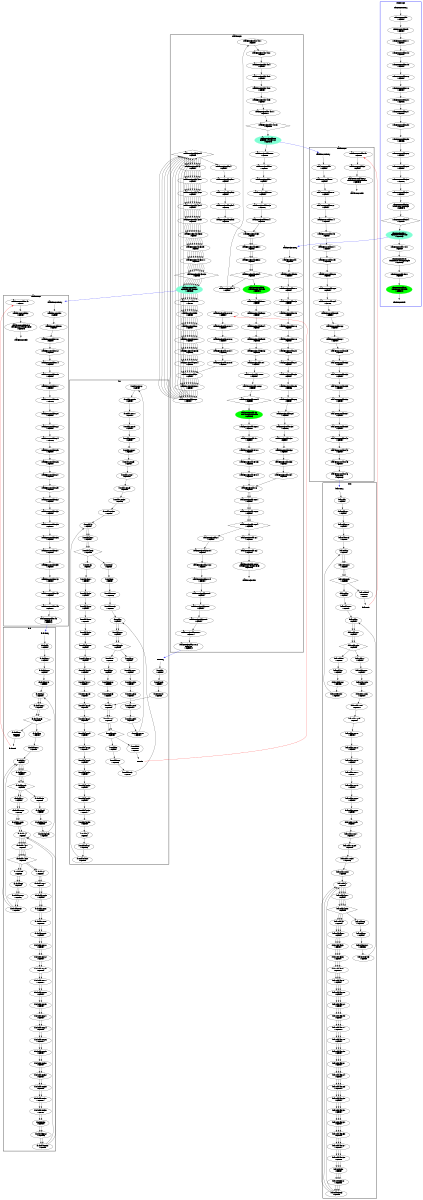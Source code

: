 digraph "CFG" {
fontsize=10;
orientation="portrait";
rankdir="TB";
size="10,8";
_taskFunc1___bb__17 [fontsize=10, label="\"_taskFunc1___bb__17\"\nWCET=4", width="0.01"];
_taskFunc1___bb__47 [fontsize=10, label="\"_taskFunc1___bb__47\"\nWCET=0", width="0.01"];
_taskFunc1___bb__10 [fontsize=10, label="\"_taskFunc1___bb__10\"\nWCET=4", width="0.01"];
_taskFunc1___bb__12 [fontsize=10, label="\"_taskFunc1___bb__12\"\nWCET=4", width="0.01"];
_taskFunc1___bb__26 [fontsize=10, label="\"_taskFunc1___bb__26\"\nWCET=4", width="0.01"];
_taskFunc1__entry [color="white", fontsize=10, height="0.01", label="_taskFunc1__entry", width="0.01"];
_taskFunc1__exit [color="white", fontsize=10, label="_taskFunc1__exit", width="0.01"];
_taskFunc1___bb__35 [fontsize=10, label="\"_taskFunc1___bb__35\"\nWCET=17", width="0.01"];
_taskFunc1___bb__46 [fontsize=10, label="_taskFunc1___bb__46\nCALL bdiv\nWCET=13", width="0.01"];
_taskFunc1___bb__33 [fontsize=10, label="\"_taskFunc1___bb__33\"\nWCET=4", width="0.01"];
_taskFunc1___bb__20 [fontsize=10, label="\"_taskFunc1___bb__20\"\nWCET=4", width="0.01"];
_taskFunc1___bb__29 [fontsize=10, label="\"_taskFunc1___bb__29\"\nWCET=4", width="0.01"];
_taskFunc1___bb__43 [fontsize=10, label="\"_taskFunc1___bb__43\"\nWCET=4", width="0.01"];
_taskFunc1___bb__32 [fontsize=10, label="\"_taskFunc1___bb__32\"\nWCET=4", width="0.01"];
_taskFunc1___bb [fontsize=10, label="\"_taskFunc1___bb\"\nWCET=4", width="0.01"];
_taskFunc1___bb__25 [fontsize=10, label="\"_taskFunc1___bb__25\"\nWCET=4", width="0.01"];
_taskFunc1___bb32__2 [fontsize=10, label="_taskFunc1___bb32__2\n(_taskFunc1_)taskenv_free\nWCET=13", width="0.01"];
_taskFunc1___bb__22 [fontsize=10, label="\"_taskFunc1___bb__22\"\nWCET=4", width="0.01"];
_taskFunc1___bb__42 [fontsize=10, label="\"_taskFunc1___bb__42\"\nWCET=4", width="0.01"];
_taskFunc1___bb__36 [fontsize=10, label="\"_taskFunc1___bb__36\"\nWCET=4", width="0.01"];
_taskFunc1___bb__24 [fontsize=10, label="\"_taskFunc1___bb__24\"\nWCET=6", width="0.01"];
_taskFunc1___bb__8 [fontsize=10, label="\"_taskFunc1___bb__8\"\nWCET=4", width="0.01"];
_taskFunc1___bb__39 [fontsize=10, label="\"_taskFunc1___bb__39\"\nWCET=4", width="0.01"];
_taskFunc1___bb__19 [fontsize=10, label="\"_taskFunc1___bb__19\"\nWCET=6", width="0.01"];
_taskFunc1___bb__45 [fontsize=10, label="\"_taskFunc1___bb__45\"\nWCET=17", width="0.01"];
_taskFunc1___bb__14 [fontsize=10, label="\"_taskFunc1___bb__14\"\nWCET=4", width="0.01"];
_taskFunc1___bb__15 [fontsize=10, label="\"_taskFunc1___bb__15\"\nWCET=4", width="0.01"];
_taskFunc1___bb__27 [fontsize=10, label="\"_taskFunc1___bb__27\"\nWCET=4", width="0.01"];
_taskFunc1___bb__37 [fontsize=10, label="\"_taskFunc1___bb__37\"\nWCET=4", width="0.01"];
_taskFunc1___bb32 [fontsize=10, label="\"_taskFunc1___bb32\"\nWCET=4", width="0.01"];
fwd__bb2 [fontsize=10, label="\"fwd__bb2\"\nWCET=4", width="0.01"];
fwd__bb11 [fontsize=10, label="\"fwd__bb11\"\nWCET=4", width="0.01"];
fwd__bb59 [fontsize=10, label="\"fwd__bb59\"\nWCET=0", width="0.01"];
fwd__bb63 [fontsize=10, label="\"fwd__bb63\"\nWCET=0", width="0.01"];
fwd__bb__13 [fontsize=10, label="\"fwd__bb__13\"\nWCET=0", width="0.01"];
fwd__bb [fontsize=10, label="\"fwd__bb\"\nWCET=4", width="0.01"];
fwd__bb18__18 [fontsize=10, label="\"fwd__bb18__18\"\nWCET=4", width="0.01"];
fwd__bb64 [fontsize=10, label="\"fwd__bb64\"\nWCET=4", width="0.01"];
fwd__bb__7 [fontsize=10, label="\"fwd__bb__7\"\nWCET=4", width="0.01"];
fwd__bb6__1 [fontsize=10, label="\"fwd__bb6__1\"\nWCET=0", width="0.01"];
fwd__bb56__3 [fontsize=10, label="\"fwd__bb56__3\"\nWCET=0", width="0.01"];
fwd__bb2__1 [fontsize=10, label="\"fwd__bb2__1\"\nWCET=4", width="0.01"];
fwd__bb7__1 [fontsize=10, label="\"fwd__bb7__1\"\nWCET=4", width="0.01"];
fwd__bb60__3 [fontsize=10, label="\"fwd__bb60__3\"\nWCET=0", width="0.01"];
fwd__bb64__2 [fontsize=10, label="\"fwd__bb64__2\"\nWCET=6", width="0.01"];
fwd__bb18__37 [fontsize=10, label="\"fwd__bb18__37\"\nWCET=17", width="0.01"];
fwd__bb18__38 [fontsize=10, label="\"fwd__bb18__38\"\nWCET=0", width="0.01"];
fwd__bb18__1 [fontsize=10, label="\"fwd__bb18__1\"\nWCET=4", width="0.01"];
fwd__bb18__12 [fontsize=10, label="\"fwd__bb18__12\"\nWCET=4", width="0.01"];
fwd__bb56 [fontsize=10, label="\"fwd__bb56\"\nWCET=4", width="0.01"];
fwd__bb18__26 [fontsize=10, label="\"fwd__bb18__26\"\nWCET=17", width="0.01"];
fwd__bb18__10 [fontsize=10, label="\"fwd__bb18__10\"\nWCET=4", width="0.01"];
fwd__bb18__21 [fontsize=10, label="\"fwd__bb18__21\"\nWCET=4", width="0.01"];
fwd__bb6 [fontsize=10, label="\"fwd__bb6\"\nWCET=4", width="0.01"];
fwd__bb18__29 [fontsize=10, label="\"fwd__bb18__29\"\nWCET=4", width="0.01"];
fwd__bb18__32 [fontsize=10, label="\"fwd__bb18__32\"\nWCET=4", width="0.01"];
fwd__bb18__6 [fontsize=10, label="\"fwd__bb18__6\"\nWCET=4", width="0.01"];
fwd__bb18__35 [fontsize=10, label="\"fwd__bb18__35\"\nWCET=4", width="0.01"];
fwd__bb14 [fontsize=10, label="\"fwd__bb14\"\nWCET=4", width="0.01"];
fwd__bb18__30 [fontsize=10, label="\"fwd__bb18__30\"\nWCET=4", width="0.01"];
fwd__bb67 [fontsize=10, label="\"fwd__bb67\"\nRETURN\nWCET=0", width="0.01"];
fwd_exit [color="white", fontsize=10, label="fwd_exit", width="0.01"];
fwd__bb11__2 [fontsize=10, label="\"fwd__bb11__2\"\nWCET=6", width="0.01"];
fwd__bb18__3 [fontsize=10, label="\"fwd__bb18__3\"\nWCET=4", width="0.01"];
fwd__bb18__24 [fontsize=10, label="\"fwd__bb18__24\"\nWCET=4", width="0.01"];
fwd__bb18 [fontsize=10, label="\"fwd__bb18\"\nWCET=4", width="0.01"];
fwd__bb__12 [fontsize=10, label="\"fwd__bb__12\"\nWCET=4", width="0.01"];
fwd__bb7__3 [fontsize=10, label="\"fwd__bb7__3\"\nWCET=5", shape=diamond, width="0.01"];
fwd__bb18__9 [fontsize=10, label="\"fwd__bb18__9\"\nWCET=4", width="0.01"];
fwd__bb14__3 [fontsize=10, label="\"fwd__bb14__3\"\nWCET=5", shape=diamond, width="0.01"];
fwd__bb18__17 [fontsize=10, label="\"fwd__bb18__17\"\nWCET=17", width="0.01"];
fwd__bb56__2 [fontsize=10, label="\"fwd__bb56__2\"\nWCET=6", width="0.01"];
fwd__bb64__3 [fontsize=10, label="\"fwd__bb64__3\"\nWCET=0", width="0.01"];
fwd__bb7 [fontsize=10, label="\"fwd__bb7\"\nWCET=4", width="0.01"];
fwd_entry [color="white", fontsize=10, height="0.01", label="fwd_entry", width="0.01"];
fwd__bb18__19 [fontsize=10, label="\"fwd__bb18__19\"\nWCET=4", width="0.01"];
fwd__bb11__3 [fontsize=10, label="\"fwd__bb11__3\"\nWCET=0", width="0.01"];
fwd__bb60 [fontsize=10, label="\"fwd__bb60\"\nWCET=4", width="0.01"];
fwd__bb60__2 [fontsize=10, label="\"fwd__bb60__2\"\nWCET=6", width="0.01"];
fwd__bb18__15 [fontsize=10, label="\"fwd__bb18__15\"\nWCET=4", width="0.01"];
fwd__bb18__8 [fontsize=10, label="\"fwd__bb18__8\"\nWCET=17", width="0.01"];
fwd__bb2__3 [fontsize=10, label="\"fwd__bb2__3\"\nWCET=5", shape=diamond, width="0.01"];
fwd__bb14__1 [fontsize=10, label="\"fwd__bb14__1\"\nWCET=4", width="0.01"];
bdiv__bb__12 [fontsize=10, label="\"bdiv__bb__12\"\nWCET=4", width="0.01"];
bdiv__bb6 [fontsize=10, label="\"bdiv__bb6\"\nWCET=4", width="0.01"];
bdiv__bb11 [fontsize=10, label="\"bdiv__bb11\"\nWCET=4", width="0.01"];
bdiv__bb11__12 [fontsize=10, label="\"bdiv__bb11__12\"\nWCET=4", width="0.01"];
bdiv__bb11__17 [fontsize=10, label="\"bdiv__bb11__17\"\nWCET=17", width="0.01"];
bdiv__bb11__25 [fontsize=10, label="\"bdiv__bb11__25\"\nWCET=4", width="0.01"];
bdiv__bb41__1 [fontsize=10, label="\"bdiv__bb41__1\"\nWCET=4", width="0.01"];
bdiv__bb87__3 [fontsize=10, label="\"bdiv__bb87__3\"\nWCET=0", width="0.01"];
bdiv__bb11__3 [fontsize=10, label="\"bdiv__bb11__3\"\nWCET=4", width="0.01"];
bdiv__bb11__6 [fontsize=10, label="\"bdiv__bb11__6\"\nWCET=4", width="0.01"];
bdiv__bb11__15 [fontsize=10, label="\"bdiv__bb11__15\"\nWCET=4", width="0.01"];
bdiv__bb11__27 [fontsize=10, label="\"bdiv__bb11__27\"\nWCET=17", width="0.01"];
bdiv__bb45__19 [fontsize=10, label="\"bdiv__bb45__19\"\nWCET=4", width="0.01"];
bdiv__bb87__2 [fontsize=10, label="\"bdiv__bb87__2\"\nWCET=6", width="0.01"];
bdiv__bb45__3 [fontsize=10, label="\"bdiv__bb45__3\"\nWCET=4", width="0.01"];
bdiv__bb45__35 [fontsize=10, label="\"bdiv__bb45__35\"\nWCET=4", width="0.01"];
bdiv__bb11__10 [fontsize=10, label="\"bdiv__bb11__10\"\nWCET=4", width="0.01"];
bdiv__bb45__10 [fontsize=10, label="\"bdiv__bb45__10\"\nWCET=4", width="0.01"];
bdiv__bb45__8 [fontsize=10, label="\"bdiv__bb45__8\"\nWCET=17", width="0.01"];
bdiv__bb45__9 [fontsize=10, label="\"bdiv__bb45__9\"\nWCET=4", width="0.01"];
bdiv__bb45__30 [fontsize=10, label="\"bdiv__bb45__30\"\nWCET=4", width="0.01"];
bdiv__bb91__3 [fontsize=10, label="\"bdiv__bb91__3\"\nWCET=0", width="0.01"];
bdiv__bb11__9 [fontsize=10, label="\"bdiv__bb11__9\"\nWCET=4", width="0.01"];
bdiv__bb45__1 [fontsize=10, label="\"bdiv__bb45__1\"\nWCET=4", width="0.01"];
bdiv_entry [color="white", fontsize=10, height="0.01", label="bdiv_entry", width="0.01"];
bdiv__bb41 [fontsize=10, label="\"bdiv__bb41\"\nWCET=4", width="0.01"];
bdiv__bb86 [fontsize=10, label="\"bdiv__bb86\"\nWCET=0", width="0.01"];
bdiv__bb__13 [fontsize=10, label="\"bdiv__bb__13\"\nWCET=0", width="0.01"];
bdiv__bb45__17 [fontsize=10, label="\"bdiv__bb45__17\"\nWCET=17", width="0.01"];
bdiv__bb91 [fontsize=10, label="\"bdiv__bb91\"\nWCET=4", width="0.01"];
bdiv__bb__7 [fontsize=10, label="\"bdiv__bb__7\"\nWCET=4", width="0.01"];
bdiv__bb45__32 [fontsize=10, label="\"bdiv__bb45__32\"\nWCET=4", width="0.01"];
bdiv__bb83__3 [fontsize=10, label="\"bdiv__bb83__3\"\nWCET=0", width="0.01"];
bdiv__bb2 [fontsize=10, label="\"bdiv__bb2\"\nWCET=4", width="0.01"];
bdiv__bb87 [fontsize=10, label="\"bdiv__bb87\"\nWCET=4", width="0.01"];
bdiv__bb [fontsize=10, label="\"bdiv__bb\"\nWCET=4", width="0.01"];
bdiv__bb7__3 [fontsize=10, label="\"bdiv__bb7__3\"\nWCET=5", shape=diamond, width="0.01"];
bdiv__bb91__2 [fontsize=10, label="\"bdiv__bb91__2\"\nWCET=6", width="0.01"];
bdiv__bb94 [fontsize=10, label="\"bdiv__bb94\"\nRETURN\nWCET=0", width="0.01"];
bdiv__bb45__18 [fontsize=10, label="\"bdiv__bb45__18\"\nWCET=4", width="0.01"];
bdiv__bb83 [fontsize=10, label="\"bdiv__bb83\"\nWCET=4", width="0.01"];
bdiv__bb90 [fontsize=10, label="\"bdiv__bb90\"\nWCET=0", width="0.01"];
bdiv__bb11__30 [fontsize=10, label="\"bdiv__bb11__30\"\nWCET=6", width="0.01"];
bdiv__bb2__3 [fontsize=10, label="\"bdiv__bb2__3\"\nWCET=5", shape=diamond, width="0.01"];
bdiv__bb11__8 [fontsize=10, label="\"bdiv__bb11__8\"\nWCET=17", width="0.01"];
bdiv__bb11__22 [fontsize=10, label="\"bdiv__bb11__22\"\nWCET=4", width="0.01"];
bdiv__bb45__24 [fontsize=10, label="\"bdiv__bb45__24\"\nWCET=4", width="0.01"];
bdiv__bb45__38 [fontsize=10, label="\"bdiv__bb45__38\"\nWCET=0", width="0.01"];
bdiv__bb11__28 [fontsize=10, label="\"bdiv__bb11__28\"\nWCET=4", width="0.01"];
bdiv__bb11__31 [fontsize=10, label="\"bdiv__bb11__31\"\nWCET=0", width="0.01"];
bdiv__bb45 [fontsize=10, label="\"bdiv__bb45\"\nWCET=4", width="0.01"];
bdiv__bb45__15 [fontsize=10, label="\"bdiv__bb45__15\"\nWCET=4", width="0.01"];
bdiv__bb83__2 [fontsize=10, label="\"bdiv__bb83__2\"\nWCET=6", width="0.01"];
bdiv__bb7 [fontsize=10, label="\"bdiv__bb7\"\nWCET=4", width="0.01"];
bdiv__bb7__1 [fontsize=10, label="\"bdiv__bb7__1\"\nWCET=4", width="0.01"];
bdiv__bb45__21 [fontsize=10, label="\"bdiv__bb45__21\"\nWCET=4", width="0.01"];
bdiv__bb45__29 [fontsize=10, label="\"bdiv__bb45__29\"\nWCET=4", width="0.01"];
bdiv__bb11__19 [fontsize=10, label="\"bdiv__bb11__19\"\nWCET=4", width="0.01"];
bdiv__bb45__26 [fontsize=10, label="\"bdiv__bb45__26\"\nWCET=17", width="0.01"];
bdiv__bb11__1 [fontsize=10, label="\"bdiv__bb11__1\"\nWCET=4", width="0.01"];
bdiv__bb2__1 [fontsize=10, label="\"bdiv__bb2__1\"\nWCET=4", width="0.01"];
bdiv__bb41__3 [fontsize=10, label="\"bdiv__bb41__3\"\nWCET=5", shape=diamond, width="0.01"];
bdiv__bb11__20 [fontsize=10, label="\"bdiv__bb11__20\"\nWCET=4", width="0.01"];
bdiv__bb45__12 [fontsize=10, label="\"bdiv__bb45__12\"\nWCET=4", width="0.01"];
bdiv_exit [color="white", fontsize=10, label="bdiv_exit", width="0.01"];
bdiv__bb45__37 [fontsize=10, label="\"bdiv__bb45__37\"\nWCET=17", width="0.01"];
bdiv__bb6__1 [fontsize=10, label="\"bdiv__bb6__1\"\nWCET=0", width="0.01"];
bdiv__bb45__6 [fontsize=10, label="\"bdiv__bb45__6\"\nWCET=4", width="0.01"];
_taskFunc3___bb74__1 [fontsize=10, label="\"_taskFunc3___bb74__1\"\nWCET=4", width="0.01"];
_taskFunc3___bb156 [color=green, fontsize=10, label="_taskFunc3___bb156\n(_taskFunc3_)taskwait\nWCET=13", style=filled, width="0.01"];
_taskFunc3___bb91__3 [fontsize=10, label="\"_taskFunc3___bb91__3\"\nWCET=6", width="0.01"];
_taskFunc3___bb21__17 [fontsize=10, label="\"_taskFunc3___bb21__17\"\nWCET=6", width="0.01"];
_taskFunc3___bb91__4 [fontsize=10, label="\"_taskFunc3___bb91__4\"\nWCET=0", width="0.01"];
_taskFunc3___bb157__1 [fontsize=10, label="\"_taskFunc3___bb157__1\"\nWCET=4", width="0.01"];
_taskFunc3___bb100__2 [fontsize=10, label="\"_taskFunc3___bb100__2\"\nWCET=4", width="0.01"];
_taskFunc3___bb38__4 [fontsize=10, label="\"_taskFunc3___bb38__4\"\nWCET=5", shape=diamond, width="0.01"];
_taskFunc3___bb43__5 [fontsize=10, label="\"_taskFunc3___bb43__5\"\nWCET=4", width="0.01"];
_taskFunc3___bb74__9 [fontsize=10, label="\"_taskFunc3___bb74__9\"\nWCET=4", width="0.01"];
_taskFunc3___bb38__2 [fontsize=10, label="\"_taskFunc3___bb38__2\"\nWCET=4", width="0.01"];
_taskFunc3___bb95__2 [fontsize=10, label="\"_taskFunc3___bb95__2\"\nWCET=4", width="0.01"];
_taskFunc3___bb__34 [fontsize=10, label="\"_taskFunc3___bb__34\"\nWCET=0", width="0.01"];
_taskFunc3___bb43__13 [fontsize=10, label="\"_taskFunc3___bb43__13\"\nWCET=5", shape=diamond, width="0.01"];
_taskFunc3___bb64__3 [fontsize=10, label="\"_taskFunc3___bb64__3\"\nWCET=4", width="0.01"];
_taskFunc3___bb74__4 [fontsize=10, label="\"_taskFunc3___bb74__4\"\nWCET=4", width="0.01"];
_taskFunc3___bb162__2 [fontsize=10, label="_taskFunc3___bb162__2\n(_taskFunc3_)taskenv_free\nWCET=13", width="0.01"];
_taskFunc3___bb100 [fontsize=10, label="\"_taskFunc3___bb100\"\nWCET=4", width="0.01"];
_taskFunc3___bb43__11 [fontsize=10, label="\"_taskFunc3___bb43__11\"\nWCET=17", width="0.01"];
_taskFunc3___bb__18 [fontsize=10, label="\"_taskFunc3___bb__18\"\nWCET=4", width="0.01"];
_taskFunc3___bb88 [color=aquamarine, fontsize=10, label="_taskFunc3___bb88\nCREATE _taskFunc1_\nWCET=13", style=filled, width="0.01"];
_taskFunc3___bb__15 [fontsize=10, label="\"_taskFunc3___bb__15\"\nWCET=4", width="0.01"];
_taskFunc3__entry [color="white", fontsize=10, height="0.01", label="_taskFunc3__entry", width="0.01"];
_taskFunc3___bb16 [fontsize=10, label="\"_taskFunc3___bb16\"\nWCET=4", width="0.01"];
_taskFunc3___bb57 [color=aquamarine, fontsize=10, label="_taskFunc3___bb57\nCREATE _taskFunc0_\nWCET=13", style=filled, width="0.01"];
_taskFunc3___bb43__2 [fontsize=10, label="\"_taskFunc3___bb43__2\"\nWCET=4", width="0.01"];
_taskFunc3___bb__9 [fontsize=10, label="\"_taskFunc3___bb__9\"\nWCET=4", width="0.01"];
_taskFunc3___bb21__8 [fontsize=10, label="\"_taskFunc3___bb21__8\"\nWCET=4", width="0.01"];
_taskFunc3___bb69__1 [fontsize=10, label="\"_taskFunc3___bb69__1\"\nWCET=4", width="0.01"];
_taskFunc3___bb21__1 [fontsize=10, label="\"_taskFunc3___bb21__1\"\nWCET=4", width="0.01"];
_taskFunc3___bb16__1 [fontsize=10, label="\"_taskFunc3___bb16__1\"\nWCET=4", width="0.01"];
_taskFunc3___bb100__1 [fontsize=10, label="\"_taskFunc3___bb100__1\"\nWCET=4", width="0.01"];
_taskFunc3___bb [fontsize=10, label="\"_taskFunc3___bb\"\nWCET=4", width="0.01"];
_taskFunc3___bb60__3 [fontsize=10, label="\"_taskFunc3___bb60__3\"\nWCET=6", width="0.01"];
_taskFunc3___bb157__3 [fontsize=10, label="\"_taskFunc3___bb157__3\"\nWCET=6", width="0.01"];
_taskFunc3___bb95__1 [fontsize=10, label="\"_taskFunc3___bb95__1\"\nWCET=4", width="0.01"];
_taskFunc3___bb__32 [fontsize=10, label="\"_taskFunc3___bb__32\"\nWCET=4", width="0.01"];
_taskFunc3___bb156__1 [fontsize=10, label="\"_taskFunc3___bb156__1\"\nWCET=0", width="0.01"];
_taskFunc3___bb__30 [fontsize=10, label="\"_taskFunc3___bb__30\"\nWCET=6", width="0.01"];
_taskFunc3___bb__25 [fontsize=10, label="\"_taskFunc3___bb__25\"\nWCET=6", width="0.01"];
_taskFunc3___bb21__12 [fontsize=10, label="_taskFunc3___bb21__12\nCALL lu0\nWCET=13", width="0.01"];
_taskFunc3___bb69 [fontsize=10, label="\"_taskFunc3___bb69\"\nWCET=4", width="0.01"];
_taskFunc3___bb90 [fontsize=10, label="\"_taskFunc3___bb90\"\nWCET=0", width="0.01"];
_taskFunc3___bb74__13 [fontsize=10, label="\"_taskFunc3___bb74__13\"\nWCET=5", shape=diamond, width="0.01"];
_taskFunc3___bb16__2 [fontsize=10, label="\"_taskFunc3___bb16__2\"\nWCET=4", width="0.01"];
_taskFunc3___bb__11 [fontsize=10, label="\"_taskFunc3___bb__11\"\nWCET=4", width="0.01"];
_taskFunc3___bb88__1 [fontsize=10, label="\"_taskFunc3___bb88__1\"\nWCET=0", width="0.01"];
_taskFunc3___bb__16 [fontsize=10, label="\"_taskFunc3___bb__16\"\nWCET=4", width="0.01"];
_taskFunc3___bb43__1 [fontsize=10, label="\"_taskFunc3___bb43__1\"\nWCET=4", width="0.01"];
_taskFunc3___bb43__9 [fontsize=10, label="\"_taskFunc3___bb43__9\"\nWCET=4", width="0.01"];
_taskFunc3___bb91 [fontsize=10, label="\"_taskFunc3___bb91\"\nWCET=4", width="0.01"];
_taskFunc3__exit [color="white", fontsize=10, label="_taskFunc3__exit", width="0.01"];
_taskFunc3___bb60__4 [fontsize=10, label="\"_taskFunc3___bb60__4\"\nWCET=0", width="0.01"];
_taskFunc3___bb64__1 [fontsize=10, label="\"_taskFunc3___bb64__1\"\nWCET=4", width="0.01"];
_taskFunc3___bb74__11 [fontsize=10, label="\"_taskFunc3___bb74__11\"\nWCET=17", width="0.01"];
_taskFunc3___bb60 [fontsize=10, label="\"_taskFunc3___bb60\"\nWCET=4", width="0.01"];
_taskFunc3___bb21__16 [fontsize=10, label="\"_taskFunc3___bb21__16\"\nWCET=4", width="0.01"];
_taskFunc3___bb95__6 [fontsize=10, label="\"_taskFunc3___bb95__6\"\nWCET=0", width="0.01"];
_taskFunc3___bb64__5 [fontsize=10, label="\"_taskFunc3___bb64__5\"\nWCET=0", width="0.01"];
_taskFunc3___bb95 [color=green, fontsize=10, label="_taskFunc3___bb95\n(_taskFunc3_)taskwait\nWCET=13", style=filled, width="0.01"];
_taskFunc3___bb74__5 [fontsize=10, label="\"_taskFunc3___bb74__5\"\nWCET=4", width="0.01"];
_taskFunc3___bb74 [fontsize=10, label="\"_taskFunc3___bb74\"\nWCET=4", width="0.01"];
_taskFunc3___bb74__2 [fontsize=10, label="\"_taskFunc3___bb74__2\"\nWCET=4", width="0.01"];
_taskFunc3___bb43__8 [fontsize=10, label="\"_taskFunc3___bb43__8\"\nWCET=4", width="0.01"];
_taskFunc3___bb59 [fontsize=10, label="\"_taskFunc3___bb59\"\nWCET=0", width="0.01"];
_taskFunc3___bb__31 [fontsize=10, label="\"_taskFunc3___bb__31\"\nWCET=4", width="0.01"];
_taskFunc3___bb21__18 [fontsize=10, label="\"_taskFunc3___bb21__18\"\nWCET=0", width="0.01"];
_taskFunc3___bb16__4 [fontsize=10, label="\"_taskFunc3___bb16__4\"\nWCET=5", shape=diamond, width="0.01"];
_taskFunc3___bb21__4 [fontsize=10, label="\"_taskFunc3___bb21__4\"\nWCET=4", width="0.01"];
_taskFunc3___bb__26 [fontsize=10, label="\"_taskFunc3___bb__26\"\nWCET=4", width="0.01"];
_taskFunc3___bb69__4 [fontsize=10, label="\"_taskFunc3___bb69__4\"\nWCET=5", shape=diamond, width="0.01"];
_taskFunc3___bb__28 [fontsize=10, label="\"_taskFunc3___bb__28\"\nWCET=4", width="0.01"];
_taskFunc3___bb__23 [fontsize=10, label="\"_taskFunc3___bb__23\"\nWCET=4", width="0.01"];
_taskFunc3___bb21__14 [fontsize=10, label="\"_taskFunc3___bb21__14\"\nWCET=4", width="0.01"];
_taskFunc3___bb__33 [fontsize=10, label="\"_taskFunc3___bb__33\"\nWCET=4", width="0.01"];
_taskFunc3___bb95__4 [fontsize=10, label="\"_taskFunc3___bb95__4\"\nWCET=4", width="0.01"];
_taskFunc3___bb21__5 [fontsize=10, label="\"_taskFunc3___bb21__5\"\nWCET=4", width="0.01"];
_taskFunc3___bb43__4 [fontsize=10, label="\"_taskFunc3___bb43__4\"\nWCET=4", width="0.01"];
_taskFunc3___bb74__8 [fontsize=10, label="\"_taskFunc3___bb74__8\"\nWCET=4", width="0.01"];
_taskFunc3___bb95__5 [fontsize=10, label="\"_taskFunc3___bb95__5\"\nWCET=6", width="0.01"];
_taskFunc3___bb21__2 [fontsize=10, label="\"_taskFunc3___bb21__2\"\nWCET=4", width="0.01"];
_taskFunc3___bb69__2 [fontsize=10, label="\"_taskFunc3___bb69__2\"\nWCET=4", width="0.01"];
_taskFunc3___bb157 [fontsize=10, label="\"_taskFunc3___bb157\"\nWCET=4", width="0.01"];
_taskFunc3___bb21__13 [fontsize=10, label="\"_taskFunc3___bb21__13\"\nWCET=4", width="0.01"];
_taskFunc3___bb__13 [fontsize=10, label="\"_taskFunc3___bb__13\"\nWCET=4", width="0.01"];
_taskFunc3___bb__21 [fontsize=10, label="\"_taskFunc3___bb__21\"\nWCET=4", width="0.01"];
_taskFunc3___bb64__4 [fontsize=10, label="\"_taskFunc3___bb64__4\"\nWCET=6", width="0.01"];
_taskFunc3___bb64 [fontsize=10, label="\"_taskFunc3___bb64\"\nWCET=4", width="0.01"];
_taskFunc3___bb57__1 [fontsize=10, label="\"_taskFunc3___bb57__1\"\nWCET=0", width="0.01"];
_taskFunc3___bb21 [fontsize=10, label="\"_taskFunc3___bb21\"\nWCET=4", width="0.01"];
_taskFunc3___bb38__1 [fontsize=10, label="\"_taskFunc3___bb38__1\"\nWCET=4", width="0.01"];
_taskFunc3___bb38 [fontsize=10, label="\"_taskFunc3___bb38\"\nWCET=4", width="0.01"];
_taskFunc3___bb162 [fontsize=10, label="\"_taskFunc3___bb162\"\nWCET=4", width="0.01"];
_taskFunc3___bb21__11 [fontsize=10, label="\"_taskFunc3___bb21__11\"\nWCET=17", width="0.01"];
_taskFunc3___bb__20 [fontsize=10, label="\"_taskFunc3___bb__20\"\nWCET=6", width="0.01"];
_taskFunc3___bb43 [fontsize=10, label="\"_taskFunc3___bb43\"\nWCET=4", width="0.01"];
_taskFunc3___bb60__1 [fontsize=10, label="\"_taskFunc3___bb60__1\"\nWCET=4", width="0.01"];
_taskFunc3___bb161 [fontsize=10, label="\"_taskFunc3___bb161\"\nWCET=0", width="0.01"];
_taskFunc3___bb21__9 [fontsize=10, label="\"_taskFunc3___bb21__9\"\nWCET=4", width="0.01"];
_taskFunc3___bb91__1 [fontsize=10, label="\"_taskFunc3___bb91__1\"\nWCET=4", width="0.01"];
_taskFunc3___bb157__4 [fontsize=10, label="\"_taskFunc3___bb157__4\"\nWCET=0", width="0.01"];
_taskFunc3___bb100__4 [fontsize=10, label="\"_taskFunc3___bb100__4\"\nWCET=5", shape=diamond, width="0.01"];
lu0__bb12__12 [fontsize=10, label="\"lu0__bb12__12\"\nWCET=4", width="0.01"];
lu0__bb12__9 [fontsize=10, label="\"lu0__bb12__9\"\nWCET=4", width="0.01"];
lu0__bb5__3 [fontsize=10, label="\"lu0__bb5__3\"\nWCET=0", width="0.01"];
lu0__bb46 [fontsize=10, label="\"lu0__bb46\"\nWCET=4", width="0.01"];
lu0__bb12__22 [fontsize=10, label="\"lu0__bb12__22\"\nWCET=4", width="0.01"];
lu0__bb91 [fontsize=10, label="\"lu0__bb91\"\nWCET=0", width="0.01"];
lu0__bb46__3 [fontsize=10, label="\"lu0__bb46__3\"\nWCET=4", width="0.01"];
lu0_exit [color="white", fontsize=10, label="lu0_exit", width="0.01"];
lu0__bb46__12 [fontsize=10, label="\"lu0__bb46__12\"\nWCET=4", width="0.01"];
lu0__bb8 [fontsize=10, label="\"lu0__bb8\"\nWCET=4", width="0.01"];
lu0__bb12__15 [fontsize=10, label="\"lu0__bb12__15\"\nWCET=4", width="0.01"];
lu0__bb12__8 [fontsize=10, label="\"lu0__bb12__8\"\nWCET=17", width="0.01"];
lu0__bb12__31 [fontsize=10, label="\"lu0__bb12__31\"\nWCET=0", width="0.01"];
lu0__bb88__3 [fontsize=10, label="\"lu0__bb88__3\"\nWCET=0", width="0.01"];
lu0__bb5 [fontsize=10, label="\"lu0__bb5\"\nWCET=4", width="0.01"];
lu0__bb46__24 [fontsize=10, label="\"lu0__bb46__24\"\nWCET=4", width="0.01"];
lu0__bb__9 [fontsize=10, label="\"lu0__bb__9\"\nWCET=4", width="0.01"];
lu0__bb84 [fontsize=10, label="\"lu0__bb84\"\nWCET=4", width="0.01"];
lu0__bb42__1 [fontsize=10, label="\"lu0__bb42__1\"\nWCET=4", width="0.01"];
lu0__bb46__10 [fontsize=10, label="\"lu0__bb46__10\"\nWCET=4", width="0.01"];
lu0__bb46__8 [fontsize=10, label="\"lu0__bb46__8\"\nWCET=17", width="0.01"];
lu0__bb87 [fontsize=10, label="\"lu0__bb87\"\nWCET=0", width="0.01"];
lu0__bb12__10 [fontsize=10, label="\"lu0__bb12__10\"\nWCET=4", width="0.01"];
lu0__bb12__19 [fontsize=10, label="\"lu0__bb12__19\"\nWCET=4", width="0.01"];
lu0__bb [fontsize=10, label="\"lu0__bb\"\nWCET=4", width="0.01"];
lu0__bb8__1 [fontsize=10, label="\"lu0__bb8__1\"\nWCET=4", width="0.01"];
lu0__bb92__3 [fontsize=10, label="\"lu0__bb92__3\"\nWCET=0", width="0.01"];
lu0__bb46__29 [fontsize=10, label="\"lu0__bb46__29\"\nWCET=4", width="0.01"];
lu0_entry [color="white", fontsize=10, height="0.01", label="lu0_entry", width="0.01"];
lu0__bb46__32 [fontsize=10, label="\"lu0__bb46__32\"\nWCET=4", width="0.01"];
lu0__bb12__3 [fontsize=10, label="\"lu0__bb12__3\"\nWCET=4", width="0.01"];
lu0__bb46__35 [fontsize=10, label="\"lu0__bb46__35\"\nWCET=4", width="0.01"];
lu0__bb46__26 [fontsize=10, label="\"lu0__bb46__26\"\nWCET=17", width="0.01"];
lu0__bb42 [fontsize=10, label="\"lu0__bb42\"\nWCET=4", width="0.01"];
lu0__bb1 [fontsize=10, label="\"lu0__bb1\"\nWCET=4", width="0.01"];
lu0__bb1__3 [fontsize=10, label="\"lu0__bb1__3\"\nWCET=5", shape=diamond, width="0.01"];
lu0__bb46__15 [fontsize=10, label="\"lu0__bb46__15\"\nWCET=4", width="0.01"];
lu0__bb46__17 [fontsize=10, label="\"lu0__bb46__17\"\nWCET=17", width="0.01"];
lu0__bb46__18 [fontsize=10, label="\"lu0__bb46__18\"\nWCET=4", width="0.01"];
lu0__bb46__6 [fontsize=10, label="\"lu0__bb46__6\"\nWCET=4", width="0.01"];
lu0__bb12__30 [fontsize=10, label="\"lu0__bb12__30\"\nWCET=6", width="0.01"];
lu0__bb12 [fontsize=10, label="\"lu0__bb12\"\nWCET=4", width="0.01"];
lu0__bb95 [fontsize=10, label="\"lu0__bb95\"\nRETURN\nWCET=0", width="0.01"];
lu0__bb46__37 [fontsize=10, label="\"lu0__bb46__37\"\nWCET=17", width="0.01"];
lu0__bb5__2 [fontsize=10, label="\"lu0__bb5__2\"\nWCET=6", width="0.01"];
lu0__bb1__1 [fontsize=10, label="\"lu0__bb1__1\"\nWCET=4", width="0.01"];
lu0__bb92 [fontsize=10, label="\"lu0__bb92\"\nWCET=4", width="0.01"];
lu0__bb12__25 [fontsize=10, label="\"lu0__bb12__25\"\nWCET=4", width="0.01"];
lu0__bb88__2 [fontsize=10, label="\"lu0__bb88__2\"\nWCET=6", width="0.01"];
lu0__bb42__3 [fontsize=10, label="\"lu0__bb42__3\"\nWCET=5", shape=diamond, width="0.01"];
lu0__bb46__21 [fontsize=10, label="\"lu0__bb46__21\"\nWCET=4", width="0.01"];
lu0__bb8__3 [fontsize=10, label="\"lu0__bb8__3\"\nWCET=5", shape=diamond, width="0.01"];
lu0__bb46__19 [fontsize=10, label="\"lu0__bb46__19\"\nWCET=4", width="0.01"];
lu0__bb12__17 [fontsize=10, label="\"lu0__bb12__17\"\nWCET=17", width="0.01"];
lu0__bb84__2 [fontsize=10, label="\"lu0__bb84__2\"\nWCET=6", width="0.01"];
lu0__bb__10 [fontsize=10, label="\"lu0__bb__10\"\nWCET=0", width="0.01"];
lu0__bb12__28 [fontsize=10, label="\"lu0__bb12__28\"\nWCET=4", width="0.01"];
lu0__bb12__20 [fontsize=10, label="\"lu0__bb12__20\"\nWCET=4", width="0.01"];
lu0__bb46__38 [fontsize=10, label="\"lu0__bb46__38\"\nWCET=0", width="0.01"];
lu0__bb12__6 [fontsize=10, label="\"lu0__bb12__6\"\nWCET=4", width="0.01"];
lu0__bb12__27 [fontsize=10, label="\"lu0__bb12__27\"\nWCET=17", width="0.01"];
lu0__bb84__3 [fontsize=10, label="\"lu0__bb84__3\"\nWCET=0", width="0.01"];
lu0__bb88 [fontsize=10, label="\"lu0__bb88\"\nWCET=4", width="0.01"];
lu0__bb92__2 [fontsize=10, label="\"lu0__bb92__2\"\nWCET=6", width="0.01"];
lu0__bb46__30 [fontsize=10, label="\"lu0__bb46__30\"\nWCET=4", width="0.01"];
lu0__bb12__1 [fontsize=10, label="\"lu0__bb12__1\"\nWCET=4", width="0.01"];
lu0__bb46__1 [fontsize=10, label="\"lu0__bb46__1\"\nWCET=4", width="0.01"];
lu0__bb46__9 [fontsize=10, label="\"lu0__bb46__9\"\nWCET=4", width="0.01"];
_taskFunc0___bb__22 [fontsize=10, label="\"_taskFunc0___bb__22\"\nWCET=4", width="0.01"];
_taskFunc0___bb [fontsize=10, label="\"_taskFunc0___bb\"\nWCET=4", width="0.01"];
_taskFunc0___bb__8 [fontsize=10, label="\"_taskFunc0___bb__8\"\nWCET=4", width="0.01"];
_taskFunc0___bb__46 [fontsize=10, label="_taskFunc0___bb__46\nCALL fwd\nWCET=13", width="0.01"];
_taskFunc0___bb__33 [fontsize=10, label="\"_taskFunc0___bb__33\"\nWCET=4", width="0.01"];
_taskFunc0___bb__27 [fontsize=10, label="\"_taskFunc0___bb__27\"\nWCET=4", width="0.01"];
_taskFunc0___bb__35 [fontsize=10, label="\"_taskFunc0___bb__35\"\nWCET=17", width="0.01"];
_taskFunc0___bb__14 [fontsize=10, label="\"_taskFunc0___bb__14\"\nWCET=4", width="0.01"];
_taskFunc0___bb__36 [fontsize=10, label="\"_taskFunc0___bb__36\"\nWCET=4", width="0.01"];
_taskFunc0___bb__47 [fontsize=10, label="\"_taskFunc0___bb__47\"\nWCET=0", width="0.01"];
_taskFunc0___bb__39 [fontsize=10, label="\"_taskFunc0___bb__39\"\nWCET=4", width="0.01"];
_taskFunc0___bb32__2 [fontsize=10, label="_taskFunc0___bb32__2\n(_taskFunc0_)taskenv_free\nWCET=13", width="0.01"];
_taskFunc0___bb__43 [fontsize=10, label="\"_taskFunc0___bb__43\"\nWCET=4", width="0.01"];
_taskFunc0___bb__37 [fontsize=10, label="\"_taskFunc0___bb__37\"\nWCET=4", width="0.01"];
_taskFunc0___bb__20 [fontsize=10, label="\"_taskFunc0___bb__20\"\nWCET=4", width="0.01"];
_taskFunc0___bb__32 [fontsize=10, label="\"_taskFunc0___bb__32\"\nWCET=4", width="0.01"];
_taskFunc0___bb__26 [fontsize=10, label="\"_taskFunc0___bb__26\"\nWCET=4", width="0.01"];
_taskFunc0___bb__29 [fontsize=10, label="\"_taskFunc0___bb__29\"\nWCET=4", width="0.01"];
_taskFunc0___bb__15 [fontsize=10, label="\"_taskFunc0___bb__15\"\nWCET=4", width="0.01"];
_taskFunc0___bb__17 [fontsize=10, label="\"_taskFunc0___bb__17\"\nWCET=4", width="0.01"];
_taskFunc0___bb__19 [fontsize=10, label="\"_taskFunc0___bb__19\"\nWCET=6", width="0.01"];
_taskFunc0___bb__12 [fontsize=10, label="\"_taskFunc0___bb__12\"\nWCET=4", width="0.01"];
_taskFunc0___bb__25 [fontsize=10, label="\"_taskFunc0___bb__25\"\nWCET=4", width="0.01"];
_taskFunc0___bb__42 [fontsize=10, label="\"_taskFunc0___bb__42\"\nWCET=4", width="0.01"];
_taskFunc0___bb__45 [fontsize=10, label="\"_taskFunc0___bb__45\"\nWCET=17", width="0.01"];
_taskFunc0__exit [color="white", fontsize=10, label="_taskFunc0__exit", width="0.01"];
_taskFunc0__entry [color="white", fontsize=10, height="0.01", label="_taskFunc0__entry", width="0.01"];
_taskFunc0___bb__24 [fontsize=10, label="\"_taskFunc0___bb__24\"\nWCET=6", width="0.01"];
_taskFunc0___bb32 [fontsize=10, label="\"_taskFunc0___bb32\"\nWCET=4", width="0.01"];
_taskFunc0___bb__10 [fontsize=10, label="\"_taskFunc0___bb__10\"\nWCET=4", width="0.01"];
_thrFunc0___bb__30 [fontsize=10, label="\"_thrFunc0___bb__30\"\nWCET=6", width="0.01"];
_thrFunc0___bb__28 [fontsize=10, label="\"_thrFunc0___bb__28\"\nWCET=4", width="0.01"];
_thrFunc0___bb__13 [fontsize=10, label="\"_thrFunc0___bb__13\"\nWCET=4", width="0.01"];
_thrFunc0___bb__18 [fontsize=10, label="\"_thrFunc0___bb__18\"\nWCET=4", width="0.01"];
_thrFunc0___bb__23 [fontsize=10, label="\"_thrFunc0___bb__23\"\nWCET=4", width="0.01"];
_thrFunc0___bb19__1 [fontsize=10, label="\"_thrFunc0___bb19__1\"\nWCET=0", width="0.01"];
_thrFunc0___bb [fontsize=10, label="\"_thrFunc0___bb\"\nWCET=4", width="0.01"];
_thrFunc0__entry [color="white", fontsize=10, height="0.01", label="_thrFunc0__entry", width="0.01"];
_thrFunc0___bb__34 [fontsize=10, label="\"_thrFunc0___bb__34\"\nWCET=5", shape=diamond, width="0.01"];
_thrFunc0___bb__20 [fontsize=10, label="\"_thrFunc0___bb__20\"\nWCET=6", width="0.01"];
_thrFunc0___bb__21 [fontsize=10, label="\"_thrFunc0___bb__21\"\nWCET=4", width="0.01"];
_thrFunc0___bb__9 [fontsize=10, label="\"_thrFunc0___bb__9\"\nWCET=4", width="0.01"];
_thrFunc0___bb17 [color=aquamarine, fontsize=10, label="_thrFunc0___bb17\nCREATE _taskFunc3_\nWCET=13", style=filled, width="0.01"];
_thrFunc0___bb__16 [fontsize=10, label="\"_thrFunc0___bb__16\"\nWCET=4", width="0.01"];
_thrFunc0___bb17__1 [fontsize=10, label="\"_thrFunc0___bb17__1\"\nWCET=0", width="0.01"];
_thrFunc0___bb__32 [fontsize=10, label="_thrFunc0___bb__32\n(_thrFunc0_)mysingle\nWCET=13", width="0.01"];
_thrFunc0___bb__31 [fontsize=10, label="\"_thrFunc0___bb__31\"\nWCET=4", width="0.01"];
_thrFunc0__exit [color="white", fontsize=10, label="_thrFunc0__exit", width="0.01"];
_thrFunc0___bb__26 [fontsize=10, label="\"_thrFunc0___bb__26\"\nWCET=4", width="0.01"];
_thrFunc0___bb20 [color=green, fontsize=10, label="_thrFunc0___bb20\n(_thrFunc0_)taskwait\nWCET=13", style=filled, width="0.01"];
_thrFunc0___bb__11 [fontsize=10, label="\"_thrFunc0___bb__11\"\nWCET=4", width="0.01"];
_thrFunc0___bb19 [fontsize=10, label="_thrFunc0___bb19\n(_thrFunc0_)leaving_single\nWCET=13", width="0.01"];
_thrFunc0___bb__25 [fontsize=10, label="\"_thrFunc0___bb__25\"\nWCET=6", width="0.01"];
_thrFunc0___bb__15 [fontsize=10, label="\"_thrFunc0___bb__15\"\nWCET=4", width="0.01"];
_taskFunc1___bb__17 -> _taskFunc1___bb__19  [key=0];
_taskFunc1___bb__47 -> _taskFunc1___bb32  [key=0];
_taskFunc1___bb__10 -> _taskFunc1___bb__12  [key=0];
_taskFunc1___bb__12 -> _taskFunc1___bb__14  [key=0];
_taskFunc1___bb__26 -> _taskFunc1___bb__27  [key=0];
_taskFunc1__entry -> _taskFunc1___bb  [key=0];
_taskFunc1___bb__35 -> _taskFunc1___bb__36  [key=0];
_taskFunc1___bb__46 -> bdiv_entry  [color=blue, key=0];
_taskFunc1___bb__33 -> _taskFunc1___bb__35  [key=0];
_taskFunc1___bb__20 -> _taskFunc1___bb__22  [key=0];
_taskFunc1___bb__29 -> _taskFunc1___bb__32  [key=0];
_taskFunc1___bb__43 -> _taskFunc1___bb__45  [key=0];
_taskFunc1___bb__32 -> _taskFunc1___bb__33  [key=0];
_taskFunc1___bb -> _taskFunc1___bb__8  [key=0];
_taskFunc1___bb__25 -> _taskFunc1___bb__26  [key=0];
_taskFunc1___bb32__2 -> _taskFunc1__exit  [key=0];
_taskFunc1___bb__22 -> _taskFunc1___bb__24  [key=0];
_taskFunc1___bb__42 -> _taskFunc1___bb__43  [key=0];
_taskFunc1___bb__36 -> _taskFunc1___bb__37  [key=0];
_taskFunc1___bb__24 -> _taskFunc1___bb__25  [key=0];
_taskFunc1___bb__8 -> _taskFunc1___bb__10  [key=0];
_taskFunc1___bb__39 -> _taskFunc1___bb__42  [key=0];
_taskFunc1___bb__19 -> _taskFunc1___bb__20  [key=0];
_taskFunc1___bb__45 -> _taskFunc1___bb__46  [key=0];
_taskFunc1___bb__14 -> _taskFunc1___bb__15  [key=0];
_taskFunc1___bb__15 -> _taskFunc1___bb__17  [key=0];
_taskFunc1___bb__27 -> _taskFunc1___bb__29  [key=0];
_taskFunc1___bb__37 -> _taskFunc1___bb__39  [key=0];
_taskFunc1___bb32 -> _taskFunc1___bb32__2  [key=0];
fwd__bb2 -> fwd__bb2__1  [key=0];
fwd__bb2 -> fwd__bb2__1  [key=1];
fwd__bb11 -> fwd__bb11__2  [key=0];
fwd__bb11 -> fwd__bb11__2  [key=1];
fwd__bb59 -> fwd__bb60  [key=0];
fwd__bb59 -> fwd__bb60  [key=1];
fwd__bb63 -> fwd__bb64  [key=0];
fwd__bb__13 -> fwd__bb2  [key=0];
fwd__bb -> fwd__bb__7  [key=0];
fwd__bb18__18 -> fwd__bb18__19  [key=0];
fwd__bb18__18 -> fwd__bb18__19  [key=1];
fwd__bb64 -> fwd__bb64__2  [key=0];
fwd__bb__7 -> fwd__bb__12  [key=0];
fwd__bb6__1 -> fwd__bb7  [key=0];
fwd__bb56__3 -> fwd__bb14  [key=0];
fwd__bb56__3 -> fwd__bb14  [key=1];
fwd__bb2__1 -> fwd__bb2__3  [key=0];
fwd__bb2__1 -> fwd__bb2__3  [key=1];
fwd__bb7__1 -> fwd__bb7__3  [key=0];
fwd__bb7__1 -> fwd__bb7__3  [key=1];
fwd__bb7__1 -> fwd__bb7__3  [key=2];
fwd__bb60__3 -> fwd__bb7  [key=0];
fwd__bb60__3 -> fwd__bb7  [key=1];
fwd__bb64__2 -> fwd__bb64__3  [key=0];
fwd__bb18__37 -> fwd__bb18__38  [key=0];
fwd__bb18__37 -> fwd__bb18__38  [key=1];
fwd__bb18__38 -> fwd__bb56  [key=0];
fwd__bb18__38 -> fwd__bb56  [key=1];
fwd__bb18__1 -> fwd__bb18__3  [key=0];
fwd__bb18__1 -> fwd__bb18__3  [key=1];
fwd__bb18__12 -> fwd__bb18__15  [key=0];
fwd__bb18__12 -> fwd__bb18__15  [key=1];
fwd__bb56 -> fwd__bb56__2  [key=0];
fwd__bb56 -> fwd__bb56__2  [key=1];
fwd__bb18__26 -> fwd__bb18__29  [key=0];
fwd__bb18__26 -> fwd__bb18__29  [key=1];
fwd__bb18__10 -> fwd__bb18__12  [key=0];
fwd__bb18__10 -> fwd__bb18__12  [key=1];
fwd__bb18__21 -> fwd__bb18__24  [key=0];
fwd__bb18__21 -> fwd__bb18__24  [key=1];
fwd__bb6 -> fwd__bb6__1  [key=0];
fwd__bb18__29 -> fwd__bb18__30  [key=0];
fwd__bb18__29 -> fwd__bb18__30  [key=1];
fwd__bb18__32 -> fwd__bb18__35  [key=0];
fwd__bb18__32 -> fwd__bb18__35  [key=1];
fwd__bb18__6 -> fwd__bb18__8  [key=0];
fwd__bb18__6 -> fwd__bb18__8  [key=1];
fwd__bb18__35 -> fwd__bb18__37  [key=0];
fwd__bb18__35 -> fwd__bb18__37  [key=1];
fwd__bb14 -> fwd__bb14__1  [key=0];
fwd__bb14 -> fwd__bb14__1  [key=1];
fwd__bb14 -> fwd__bb14__1  [key=2];
fwd__bb14 -> fwd__bb14__1  [key=3];
fwd__bb18__30 -> fwd__bb18__32  [key=0];
fwd__bb18__30 -> fwd__bb18__32  [key=1];
fwd__bb67 -> fwd_exit  [key=0];
fwd_exit -> _taskFunc0___bb__47  [color=red, key=0];
fwd__bb11__2 -> fwd__bb11__3  [key=0];
fwd__bb11__2 -> fwd__bb11__3  [key=1];
fwd__bb18__3 -> fwd__bb18__6  [key=0];
fwd__bb18__3 -> fwd__bb18__6  [key=1];
fwd__bb18__24 -> fwd__bb18__26  [key=0];
fwd__bb18__24 -> fwd__bb18__26  [key=1];
fwd__bb18 -> fwd__bb18__1  [key=0];
fwd__bb18 -> fwd__bb18__1  [key=1];
fwd__bb__12 -> fwd__bb__13  [key=0];
fwd__bb7__3 -> fwd__bb11  [key=0];
fwd__bb7__3 -> fwd__bb11  [key=1];
fwd__bb7__3 -> fwd__bb63  [key=0];
fwd__bb18__9 -> fwd__bb18__10  [key=0];
fwd__bb18__9 -> fwd__bb18__10  [key=1];
fwd__bb14__3 -> fwd__bb18  [key=0];
fwd__bb14__3 -> fwd__bb18  [key=1];
fwd__bb14__3 -> fwd__bb59  [key=0];
fwd__bb14__3 -> fwd__bb59  [key=1];
fwd__bb18__17 -> fwd__bb18__18  [key=0];
fwd__bb18__17 -> fwd__bb18__18  [key=1];
fwd__bb56__2 -> fwd__bb56__3  [key=0];
fwd__bb56__2 -> fwd__bb56__3  [key=1];
fwd__bb64__3 -> fwd__bb2  [key=0];
fwd__bb7 -> fwd__bb7__1  [key=0];
fwd__bb7 -> fwd__bb7__1  [key=1];
fwd__bb7 -> fwd__bb7__1  [key=2];
fwd_entry -> fwd__bb  [key=0];
fwd__bb18__19 -> fwd__bb18__21  [key=0];
fwd__bb18__19 -> fwd__bb18__21  [key=1];
fwd__bb11__3 -> fwd__bb14  [key=0];
fwd__bb11__3 -> fwd__bb14  [key=1];
fwd__bb60 -> fwd__bb60__2  [key=0];
fwd__bb60 -> fwd__bb60__2  [key=1];
fwd__bb60__2 -> fwd__bb60__3  [key=0];
fwd__bb60__2 -> fwd__bb60__3  [key=1];
fwd__bb18__15 -> fwd__bb18__17  [key=0];
fwd__bb18__15 -> fwd__bb18__17  [key=1];
fwd__bb18__8 -> fwd__bb18__9  [key=0];
fwd__bb18__8 -> fwd__bb18__9  [key=1];
fwd__bb2__3 -> fwd__bb6  [key=0];
fwd__bb2__3 -> fwd__bb67  [key=0];
fwd__bb14__1 -> fwd__bb14__3  [key=0];
fwd__bb14__1 -> fwd__bb14__3  [key=1];
fwd__bb14__1 -> fwd__bb14__3  [key=2];
fwd__bb14__1 -> fwd__bb14__3  [key=3];
bdiv__bb__12 -> bdiv__bb__13  [key=0];
bdiv__bb6 -> bdiv__bb6__1  [key=0];
bdiv__bb11 -> bdiv__bb11__1  [key=0];
bdiv__bb11__12 -> bdiv__bb11__15  [key=0];
bdiv__bb11__17 -> bdiv__bb11__19  [key=0];
bdiv__bb11__25 -> bdiv__bb11__27  [key=0];
bdiv__bb41__1 -> bdiv__bb41__3  [key=0];
bdiv__bb41__1 -> bdiv__bb41__3  [key=1];
bdiv__bb41__1 -> bdiv__bb41__3  [key=2];
bdiv__bb41__1 -> bdiv__bb41__3  [key=3];
bdiv__bb87__3 -> bdiv__bb7  [key=0];
bdiv__bb11__3 -> bdiv__bb11__6  [key=0];
bdiv__bb11__6 -> bdiv__bb11__8  [key=0];
bdiv__bb11__15 -> bdiv__bb11__17  [key=0];
bdiv__bb11__27 -> bdiv__bb11__28  [key=0];
bdiv__bb45__19 -> bdiv__bb45__21  [key=0];
bdiv__bb45__19 -> bdiv__bb45__21  [key=1];
bdiv__bb45__19 -> bdiv__bb45__21  [key=2];
bdiv__bb87__2 -> bdiv__bb87__3  [key=0];
bdiv__bb45__3 -> bdiv__bb45__6  [key=0];
bdiv__bb45__3 -> bdiv__bb45__6  [key=1];
bdiv__bb45__3 -> bdiv__bb45__6  [key=2];
bdiv__bb45__35 -> bdiv__bb45__37  [key=0];
bdiv__bb45__35 -> bdiv__bb45__37  [key=1];
bdiv__bb45__35 -> bdiv__bb45__37  [key=2];
bdiv__bb11__10 -> bdiv__bb11__12  [key=0];
bdiv__bb45__10 -> bdiv__bb45__12  [key=0];
bdiv__bb45__10 -> bdiv__bb45__12  [key=1];
bdiv__bb45__10 -> bdiv__bb45__12  [key=2];
bdiv__bb45__8 -> bdiv__bb45__9  [key=0];
bdiv__bb45__8 -> bdiv__bb45__9  [key=1];
bdiv__bb45__8 -> bdiv__bb45__9  [key=2];
bdiv__bb45__9 -> bdiv__bb45__10  [key=0];
bdiv__bb45__9 -> bdiv__bb45__10  [key=1];
bdiv__bb45__9 -> bdiv__bb45__10  [key=2];
bdiv__bb45__30 -> bdiv__bb45__32  [key=0];
bdiv__bb45__30 -> bdiv__bb45__32  [key=1];
bdiv__bb45__30 -> bdiv__bb45__32  [key=2];
bdiv__bb91__3 -> bdiv__bb2  [key=0];
bdiv__bb11__9 -> bdiv__bb11__10  [key=0];
bdiv__bb45__1 -> bdiv__bb45__3  [key=0];
bdiv__bb45__1 -> bdiv__bb45__3  [key=1];
bdiv__bb45__1 -> bdiv__bb45__3  [key=2];
bdiv_entry -> bdiv__bb  [key=0];
bdiv__bb41 -> bdiv__bb41__1  [key=0];
bdiv__bb41 -> bdiv__bb41__1  [key=1];
bdiv__bb41 -> bdiv__bb41__1  [key=2];
bdiv__bb41 -> bdiv__bb41__1  [key=3];
bdiv__bb86 -> bdiv__bb87  [key=0];
bdiv__bb__13 -> bdiv__bb2  [key=0];
bdiv__bb45__17 -> bdiv__bb45__18  [key=0];
bdiv__bb45__17 -> bdiv__bb45__18  [key=1];
bdiv__bb45__17 -> bdiv__bb45__18  [key=2];
bdiv__bb91 -> bdiv__bb91__2  [key=0];
bdiv__bb__7 -> bdiv__bb__12  [key=0];
bdiv__bb45__32 -> bdiv__bb45__35  [key=0];
bdiv__bb45__32 -> bdiv__bb45__35  [key=1];
bdiv__bb45__32 -> bdiv__bb45__35  [key=2];
bdiv__bb83__3 -> bdiv__bb41  [key=0];
bdiv__bb83__3 -> bdiv__bb41  [key=1];
bdiv__bb83__3 -> bdiv__bb41  [key=2];
bdiv__bb2 -> bdiv__bb2__1  [key=0];
bdiv__bb2 -> bdiv__bb2__1  [key=1];
bdiv__bb87 -> bdiv__bb87__2  [key=0];
bdiv__bb -> bdiv__bb__7  [key=0];
bdiv__bb7__3 -> bdiv__bb11  [key=0];
bdiv__bb7__3 -> bdiv__bb90  [key=0];
bdiv__bb91__2 -> bdiv__bb91__3  [key=0];
bdiv__bb94 -> bdiv_exit  [key=0];
bdiv__bb45__18 -> bdiv__bb45__19  [key=0];
bdiv__bb45__18 -> bdiv__bb45__19  [key=1];
bdiv__bb45__18 -> bdiv__bb45__19  [key=2];
bdiv__bb83 -> bdiv__bb83__2  [key=0];
bdiv__bb83 -> bdiv__bb83__2  [key=1];
bdiv__bb83 -> bdiv__bb83__2  [key=2];
bdiv__bb90 -> bdiv__bb91  [key=0];
bdiv__bb11__30 -> bdiv__bb11__31  [key=0];
bdiv__bb2__3 -> bdiv__bb6  [key=0];
bdiv__bb2__3 -> bdiv__bb94  [key=0];
bdiv__bb11__8 -> bdiv__bb11__9  [key=0];
bdiv__bb11__22 -> bdiv__bb11__25  [key=0];
bdiv__bb45__24 -> bdiv__bb45__26  [key=0];
bdiv__bb45__24 -> bdiv__bb45__26  [key=1];
bdiv__bb45__24 -> bdiv__bb45__26  [key=2];
bdiv__bb45__38 -> bdiv__bb83  [key=0];
bdiv__bb45__38 -> bdiv__bb83  [key=1];
bdiv__bb45__38 -> bdiv__bb83  [key=2];
bdiv__bb11__28 -> bdiv__bb11__30  [key=0];
bdiv__bb11__31 -> bdiv__bb41  [key=0];
bdiv__bb45 -> bdiv__bb45__1  [key=0];
bdiv__bb45 -> bdiv__bb45__1  [key=1];
bdiv__bb45 -> bdiv__bb45__1  [key=2];
bdiv__bb45__15 -> bdiv__bb45__17  [key=0];
bdiv__bb45__15 -> bdiv__bb45__17  [key=1];
bdiv__bb45__15 -> bdiv__bb45__17  [key=2];
bdiv__bb83__2 -> bdiv__bb83__3  [key=0];
bdiv__bb83__2 -> bdiv__bb83__3  [key=1];
bdiv__bb83__2 -> bdiv__bb83__3  [key=2];
bdiv__bb7 -> bdiv__bb7__1  [key=0];
bdiv__bb7 -> bdiv__bb7__1  [key=1];
bdiv__bb7__1 -> bdiv__bb7__3  [key=0];
bdiv__bb7__1 -> bdiv__bb7__3  [key=1];
bdiv__bb45__21 -> bdiv__bb45__24  [key=0];
bdiv__bb45__21 -> bdiv__bb45__24  [key=1];
bdiv__bb45__21 -> bdiv__bb45__24  [key=2];
bdiv__bb45__29 -> bdiv__bb45__30  [key=0];
bdiv__bb45__29 -> bdiv__bb45__30  [key=1];
bdiv__bb45__29 -> bdiv__bb45__30  [key=2];
bdiv__bb11__19 -> bdiv__bb11__20  [key=0];
bdiv__bb45__26 -> bdiv__bb45__29  [key=0];
bdiv__bb45__26 -> bdiv__bb45__29  [key=1];
bdiv__bb45__26 -> bdiv__bb45__29  [key=2];
bdiv__bb11__1 -> bdiv__bb11__3  [key=0];
bdiv__bb2__1 -> bdiv__bb2__3  [key=0];
bdiv__bb2__1 -> bdiv__bb2__3  [key=1];
bdiv__bb41__3 -> bdiv__bb45  [key=0];
bdiv__bb41__3 -> bdiv__bb45  [key=1];
bdiv__bb41__3 -> bdiv__bb45  [key=2];
bdiv__bb41__3 -> bdiv__bb86  [key=0];
bdiv__bb11__20 -> bdiv__bb11__22  [key=0];
bdiv__bb45__12 -> bdiv__bb45__15  [key=0];
bdiv__bb45__12 -> bdiv__bb45__15  [key=1];
bdiv__bb45__12 -> bdiv__bb45__15  [key=2];
bdiv_exit -> _taskFunc1___bb__47  [color=red, key=0];
bdiv__bb45__37 -> bdiv__bb45__38  [key=0];
bdiv__bb45__37 -> bdiv__bb45__38  [key=1];
bdiv__bb45__37 -> bdiv__bb45__38  [key=2];
bdiv__bb6__1 -> bdiv__bb7  [key=0];
bdiv__bb45__6 -> bdiv__bb45__8  [key=0];
bdiv__bb45__6 -> bdiv__bb45__8  [key=1];
bdiv__bb45__6 -> bdiv__bb45__8  [key=2];
_taskFunc3___bb74__1 -> _taskFunc3___bb74__2  [key=0];
_taskFunc3___bb156 -> _taskFunc3___bb156__1  [key=0];
_taskFunc3___bb91__3 -> _taskFunc3___bb91__4  [key=0];
_taskFunc3___bb21__17 -> _taskFunc3___bb21__18  [key=0];
_taskFunc3___bb91__4 -> _taskFunc3___bb69  [key=0];
_taskFunc3___bb157__1 -> _taskFunc3___bb157__3  [key=0];
_taskFunc3___bb100__2 -> _taskFunc3___bb100__4  [key=0];
_taskFunc3___bb38__4 -> _taskFunc3___bb43  [key=0];
_taskFunc3___bb38__4 -> _taskFunc3___bb43  [key=1];
_taskFunc3___bb38__4 -> _taskFunc3___bb43  [key=2];
_taskFunc3___bb38__4 -> _taskFunc3___bb43  [key=3];
_taskFunc3___bb38__4 -> _taskFunc3___bb43  [key=4];
_taskFunc3___bb38__4 -> _taskFunc3___bb43  [key=5];
_taskFunc3___bb38__4 -> _taskFunc3___bb43  [key=6];
_taskFunc3___bb38__4 -> _taskFunc3___bb43  [key=7];
_taskFunc3___bb38__4 -> _taskFunc3___bb43  [key=8];
_taskFunc3___bb38__4 -> _taskFunc3___bb64  [key=0];
_taskFunc3___bb43__5 -> _taskFunc3___bb43__8  [key=0];
_taskFunc3___bb43__5 -> _taskFunc3___bb43__8  [key=1];
_taskFunc3___bb43__5 -> _taskFunc3___bb43__8  [key=2];
_taskFunc3___bb43__5 -> _taskFunc3___bb43__8  [key=3];
_taskFunc3___bb43__5 -> _taskFunc3___bb43__8  [key=4];
_taskFunc3___bb43__5 -> _taskFunc3___bb43__8  [key=5];
_taskFunc3___bb43__5 -> _taskFunc3___bb43__8  [key=6];
_taskFunc3___bb43__5 -> _taskFunc3___bb43__8  [key=7];
_taskFunc3___bb43__5 -> _taskFunc3___bb43__8  [key=8];
_taskFunc3___bb74__9 -> _taskFunc3___bb74__11  [key=0];
_taskFunc3___bb38__2 -> _taskFunc3___bb38__4  [key=0];
_taskFunc3___bb38__2 -> _taskFunc3___bb38__4  [key=1];
_taskFunc3___bb38__2 -> _taskFunc3___bb38__4  [key=2];
_taskFunc3___bb38__2 -> _taskFunc3___bb38__4  [key=3];
_taskFunc3___bb38__2 -> _taskFunc3___bb38__4  [key=4];
_taskFunc3___bb38__2 -> _taskFunc3___bb38__4  [key=5];
_taskFunc3___bb38__2 -> _taskFunc3___bb38__4  [key=6];
_taskFunc3___bb38__2 -> _taskFunc3___bb38__4  [key=7];
_taskFunc3___bb38__2 -> _taskFunc3___bb38__4  [key=8];
_taskFunc3___bb38__2 -> _taskFunc3___bb38__4  [key=9];
_taskFunc3___bb95__2 -> _taskFunc3___bb95__4  [key=0];
_taskFunc3___bb__34 -> _taskFunc3___bb16  [key=0];
_taskFunc3___bb43__13 -> _taskFunc3___bb57  [key=0];
_taskFunc3___bb43__13 -> _taskFunc3___bb57  [key=1];
_taskFunc3___bb43__13 -> _taskFunc3___bb57  [key=2];
_taskFunc3___bb43__13 -> _taskFunc3___bb57  [key=3];
_taskFunc3___bb43__13 -> _taskFunc3___bb57  [key=4];
_taskFunc3___bb43__13 -> _taskFunc3___bb57  [key=5];
_taskFunc3___bb43__13 -> _taskFunc3___bb57  [key=6];
_taskFunc3___bb43__13 -> _taskFunc3___bb57  [key=7];
_taskFunc3___bb43__13 -> _taskFunc3___bb57  [key=8];
_taskFunc3___bb64__3 -> _taskFunc3___bb64__4  [key=0];
_taskFunc3___bb74__4 -> _taskFunc3___bb74__5  [key=0];
_taskFunc3___bb162__2 -> _taskFunc3__exit  [key=0];
_taskFunc3___bb100 -> _taskFunc3___bb100__1  [key=0];
_taskFunc3___bb43__11 -> _taskFunc3___bb43__13  [key=0];
_taskFunc3___bb43__11 -> _taskFunc3___bb43__13  [key=1];
_taskFunc3___bb43__11 -> _taskFunc3___bb43__13  [key=2];
_taskFunc3___bb43__11 -> _taskFunc3___bb43__13  [key=3];
_taskFunc3___bb43__11 -> _taskFunc3___bb43__13  [key=4];
_taskFunc3___bb43__11 -> _taskFunc3___bb43__13  [key=5];
_taskFunc3___bb43__11 -> _taskFunc3___bb43__13  [key=6];
_taskFunc3___bb43__11 -> _taskFunc3___bb43__13  [key=7];
_taskFunc3___bb43__11 -> _taskFunc3___bb43__13  [key=8];
_taskFunc3___bb__18 -> _taskFunc3___bb__20  [key=0];
_taskFunc3___bb88 -> _taskFunc3___bb88__1  [key=0];
_taskFunc3___bb88 -> _taskFunc1__entry  [color=blue, key=0];
_taskFunc3___bb__15 -> _taskFunc3___bb__16  [key=0];
_taskFunc3__entry -> _taskFunc3___bb  [key=0];
_taskFunc3___bb16 -> _taskFunc3___bb16__1  [key=0];
_taskFunc3___bb16 -> _taskFunc3___bb16__1  [key=1];
_taskFunc3___bb57 -> _taskFunc3___bb57__1  [key=0];
_taskFunc3___bb57 -> _taskFunc3___bb57__1  [key=1];
_taskFunc3___bb57 -> _taskFunc3___bb57__1  [key=2];
_taskFunc3___bb57 -> _taskFunc3___bb57__1  [key=3];
_taskFunc3___bb57 -> _taskFunc3___bb57__1  [key=4];
_taskFunc3___bb57 -> _taskFunc3___bb57__1  [key=5];
_taskFunc3___bb57 -> _taskFunc3___bb57__1  [key=6];
_taskFunc3___bb57 -> _taskFunc3___bb57__1  [key=7];
_taskFunc3___bb57 -> _taskFunc3___bb57__1  [key=8];
_taskFunc3___bb57 -> _taskFunc0__entry  [color=blue, key=0];
_taskFunc3___bb43__2 -> _taskFunc3___bb43__4  [key=0];
_taskFunc3___bb43__2 -> _taskFunc3___bb43__4  [key=1];
_taskFunc3___bb43__2 -> _taskFunc3___bb43__4  [key=2];
_taskFunc3___bb43__2 -> _taskFunc3___bb43__4  [key=3];
_taskFunc3___bb43__2 -> _taskFunc3___bb43__4  [key=4];
_taskFunc3___bb43__2 -> _taskFunc3___bb43__4  [key=5];
_taskFunc3___bb43__2 -> _taskFunc3___bb43__4  [key=6];
_taskFunc3___bb43__2 -> _taskFunc3___bb43__4  [key=7];
_taskFunc3___bb43__2 -> _taskFunc3___bb43__4  [key=8];
_taskFunc3___bb__9 -> _taskFunc3___bb__11  [key=0];
_taskFunc3___bb21__8 -> _taskFunc3___bb21__9  [key=0];
_taskFunc3___bb69__1 -> _taskFunc3___bb69__2  [key=0];
_taskFunc3___bb69__1 -> _taskFunc3___bb69__2  [key=1];
_taskFunc3___bb21__1 -> _taskFunc3___bb21__2  [key=0];
_taskFunc3___bb16__1 -> _taskFunc3___bb16__2  [key=0];
_taskFunc3___bb16__1 -> _taskFunc3___bb16__2  [key=1];
_taskFunc3___bb100__1 -> _taskFunc3___bb100__2  [key=0];
_taskFunc3___bb -> _taskFunc3___bb__9  [key=0];
_taskFunc3___bb60__3 -> _taskFunc3___bb60__4  [key=0];
_taskFunc3___bb60__3 -> _taskFunc3___bb60__4  [key=1];
_taskFunc3___bb60__3 -> _taskFunc3___bb60__4  [key=2];
_taskFunc3___bb60__3 -> _taskFunc3___bb60__4  [key=3];
_taskFunc3___bb60__3 -> _taskFunc3___bb60__4  [key=4];
_taskFunc3___bb60__3 -> _taskFunc3___bb60__4  [key=5];
_taskFunc3___bb60__3 -> _taskFunc3___bb60__4  [key=6];
_taskFunc3___bb60__3 -> _taskFunc3___bb60__4  [key=7];
_taskFunc3___bb60__3 -> _taskFunc3___bb60__4  [key=8];
_taskFunc3___bb157__3 -> _taskFunc3___bb157__4  [key=0];
_taskFunc3___bb95__1 -> _taskFunc3___bb95__2  [key=0];
_taskFunc3___bb__32 -> _taskFunc3___bb__33  [key=0];
_taskFunc3___bb156__1 -> _taskFunc3___bb157  [key=0];
_taskFunc3___bb__30 -> _taskFunc3___bb__31  [key=0];
_taskFunc3___bb__25 -> _taskFunc3___bb__26  [key=0];
_taskFunc3___bb21__12 -> lu0_entry  [color=blue, key=0];
_taskFunc3___bb69 -> _taskFunc3___bb69__1  [key=0];
_taskFunc3___bb69 -> _taskFunc3___bb69__1  [key=1];
_taskFunc3___bb90 -> _taskFunc3___bb91  [key=0];
_taskFunc3___bb74__13 -> _taskFunc3___bb88  [key=0];
_taskFunc3___bb16__2 -> _taskFunc3___bb16__4  [key=0];
_taskFunc3___bb16__2 -> _taskFunc3___bb16__4  [key=1];
_taskFunc3___bb__11 -> _taskFunc3___bb__13  [key=0];
_taskFunc3___bb88__1 -> _taskFunc3___bb90  [key=0];
_taskFunc3___bb__16 -> _taskFunc3___bb__18  [key=0];
_taskFunc3___bb43__1 -> _taskFunc3___bb43__2  [key=0];
_taskFunc3___bb43__1 -> _taskFunc3___bb43__2  [key=1];
_taskFunc3___bb43__1 -> _taskFunc3___bb43__2  [key=2];
_taskFunc3___bb43__1 -> _taskFunc3___bb43__2  [key=3];
_taskFunc3___bb43__1 -> _taskFunc3___bb43__2  [key=4];
_taskFunc3___bb43__1 -> _taskFunc3___bb43__2  [key=5];
_taskFunc3___bb43__1 -> _taskFunc3___bb43__2  [key=6];
_taskFunc3___bb43__1 -> _taskFunc3___bb43__2  [key=7];
_taskFunc3___bb43__1 -> _taskFunc3___bb43__2  [key=8];
_taskFunc3___bb43__9 -> _taskFunc3___bb43__11  [key=0];
_taskFunc3___bb43__9 -> _taskFunc3___bb43__11  [key=1];
_taskFunc3___bb43__9 -> _taskFunc3___bb43__11  [key=2];
_taskFunc3___bb43__9 -> _taskFunc3___bb43__11  [key=3];
_taskFunc3___bb43__9 -> _taskFunc3___bb43__11  [key=4];
_taskFunc3___bb43__9 -> _taskFunc3___bb43__11  [key=5];
_taskFunc3___bb43__9 -> _taskFunc3___bb43__11  [key=6];
_taskFunc3___bb43__9 -> _taskFunc3___bb43__11  [key=7];
_taskFunc3___bb43__9 -> _taskFunc3___bb43__11  [key=8];
_taskFunc3___bb91 -> _taskFunc3___bb91__1  [key=0];
_taskFunc3___bb60__4 -> _taskFunc3___bb38  [key=0];
_taskFunc3___bb60__4 -> _taskFunc3___bb38  [key=1];
_taskFunc3___bb60__4 -> _taskFunc3___bb38  [key=2];
_taskFunc3___bb60__4 -> _taskFunc3___bb38  [key=3];
_taskFunc3___bb60__4 -> _taskFunc3___bb38  [key=4];
_taskFunc3___bb60__4 -> _taskFunc3___bb38  [key=5];
_taskFunc3___bb60__4 -> _taskFunc3___bb38  [key=6];
_taskFunc3___bb60__4 -> _taskFunc3___bb38  [key=7];
_taskFunc3___bb60__4 -> _taskFunc3___bb38  [key=8];
_taskFunc3___bb64__1 -> _taskFunc3___bb64__3  [key=0];
_taskFunc3___bb74__11 -> _taskFunc3___bb74__13  [key=0];
_taskFunc3___bb60 -> _taskFunc3___bb60__1  [key=0];
_taskFunc3___bb60 -> _taskFunc3___bb60__1  [key=1];
_taskFunc3___bb60 -> _taskFunc3___bb60__1  [key=2];
_taskFunc3___bb60 -> _taskFunc3___bb60__1  [key=3];
_taskFunc3___bb60 -> _taskFunc3___bb60__1  [key=4];
_taskFunc3___bb60 -> _taskFunc3___bb60__1  [key=5];
_taskFunc3___bb60 -> _taskFunc3___bb60__1  [key=6];
_taskFunc3___bb60 -> _taskFunc3___bb60__1  [key=7];
_taskFunc3___bb60 -> _taskFunc3___bb60__1  [key=8];
_taskFunc3___bb21__16 -> _taskFunc3___bb21__17  [key=0];
_taskFunc3___bb95__6 -> _taskFunc3___bb100  [key=0];
_taskFunc3___bb64__5 -> _taskFunc3___bb69  [key=0];
_taskFunc3___bb95 -> _taskFunc3___bb95__1  [key=0];
_taskFunc3___bb74__5 -> _taskFunc3___bb74__8  [key=0];
_taskFunc3___bb74 -> _taskFunc3___bb74__1  [key=0];
_taskFunc3___bb74__2 -> _taskFunc3___bb74__4  [key=0];
_taskFunc3___bb43__8 -> _taskFunc3___bb43__9  [key=0];
_taskFunc3___bb43__8 -> _taskFunc3___bb43__9  [key=1];
_taskFunc3___bb43__8 -> _taskFunc3___bb43__9  [key=2];
_taskFunc3___bb43__8 -> _taskFunc3___bb43__9  [key=3];
_taskFunc3___bb43__8 -> _taskFunc3___bb43__9  [key=4];
_taskFunc3___bb43__8 -> _taskFunc3___bb43__9  [key=5];
_taskFunc3___bb43__8 -> _taskFunc3___bb43__9  [key=6];
_taskFunc3___bb43__8 -> _taskFunc3___bb43__9  [key=7];
_taskFunc3___bb43__8 -> _taskFunc3___bb43__9  [key=8];
_taskFunc3___bb59 -> _taskFunc3___bb60  [key=0];
_taskFunc3___bb59 -> _taskFunc3___bb60  [key=1];
_taskFunc3___bb59 -> _taskFunc3___bb60  [key=2];
_taskFunc3___bb59 -> _taskFunc3___bb60  [key=3];
_taskFunc3___bb59 -> _taskFunc3___bb60  [key=4];
_taskFunc3___bb59 -> _taskFunc3___bb60  [key=5];
_taskFunc3___bb59 -> _taskFunc3___bb60  [key=6];
_taskFunc3___bb59 -> _taskFunc3___bb60  [key=7];
_taskFunc3___bb59 -> _taskFunc3___bb60  [key=8];
_taskFunc3___bb__31 -> _taskFunc3___bb__32  [key=0];
_taskFunc3___bb21__18 -> _taskFunc3___bb38  [key=0];
_taskFunc3___bb16__4 -> _taskFunc3___bb21  [key=0];
_taskFunc3___bb16__4 -> _taskFunc3___bb161  [key=0];
_taskFunc3___bb21__4 -> _taskFunc3___bb21__5  [key=0];
_taskFunc3___bb__26 -> _taskFunc3___bb__28  [key=0];
_taskFunc3___bb69__4 -> _taskFunc3___bb74  [key=0];
_taskFunc3___bb69__4 -> _taskFunc3___bb95  [key=0];
_taskFunc3___bb__28 -> _taskFunc3___bb__30  [key=0];
_taskFunc3___bb__23 -> _taskFunc3___bb__25  [key=0];
_taskFunc3___bb21__14 -> _taskFunc3___bb21__16  [key=0];
_taskFunc3___bb__33 -> _taskFunc3___bb__34  [key=0];
_taskFunc3___bb95__4 -> _taskFunc3___bb95__5  [key=0];
_taskFunc3___bb21__5 -> _taskFunc3___bb21__8  [key=0];
_taskFunc3___bb43__4 -> _taskFunc3___bb43__5  [key=0];
_taskFunc3___bb43__4 -> _taskFunc3___bb43__5  [key=1];
_taskFunc3___bb43__4 -> _taskFunc3___bb43__5  [key=2];
_taskFunc3___bb43__4 -> _taskFunc3___bb43__5  [key=3];
_taskFunc3___bb43__4 -> _taskFunc3___bb43__5  [key=4];
_taskFunc3___bb43__4 -> _taskFunc3___bb43__5  [key=5];
_taskFunc3___bb43__4 -> _taskFunc3___bb43__5  [key=6];
_taskFunc3___bb43__4 -> _taskFunc3___bb43__5  [key=7];
_taskFunc3___bb43__4 -> _taskFunc3___bb43__5  [key=8];
_taskFunc3___bb74__8 -> _taskFunc3___bb74__9  [key=0];
_taskFunc3___bb95__5 -> _taskFunc3___bb95__6  [key=0];
_taskFunc3___bb21__2 -> _taskFunc3___bb21__4  [key=0];
_taskFunc3___bb69__2 -> _taskFunc3___bb69__4  [key=0];
_taskFunc3___bb69__2 -> _taskFunc3___bb69__4  [key=1];
_taskFunc3___bb157 -> _taskFunc3___bb157__1  [key=0];
_taskFunc3___bb21__13 -> _taskFunc3___bb21__14  [key=0];
_taskFunc3___bb__13 -> _taskFunc3___bb__15  [key=0];
_taskFunc3___bb__21 -> _taskFunc3___bb__23  [key=0];
_taskFunc3___bb64__4 -> _taskFunc3___bb64__5  [key=0];
_taskFunc3___bb64 -> _taskFunc3___bb64__1  [key=0];
_taskFunc3___bb57__1 -> _taskFunc3___bb59  [key=0];
_taskFunc3___bb57__1 -> _taskFunc3___bb59  [key=1];
_taskFunc3___bb57__1 -> _taskFunc3___bb59  [key=2];
_taskFunc3___bb57__1 -> _taskFunc3___bb59  [key=3];
_taskFunc3___bb57__1 -> _taskFunc3___bb59  [key=4];
_taskFunc3___bb57__1 -> _taskFunc3___bb59  [key=5];
_taskFunc3___bb57__1 -> _taskFunc3___bb59  [key=6];
_taskFunc3___bb57__1 -> _taskFunc3___bb59  [key=7];
_taskFunc3___bb57__1 -> _taskFunc3___bb59  [key=8];
_taskFunc3___bb21 -> _taskFunc3___bb21__1  [key=0];
_taskFunc3___bb38__1 -> _taskFunc3___bb38__2  [key=0];
_taskFunc3___bb38__1 -> _taskFunc3___bb38__2  [key=1];
_taskFunc3___bb38__1 -> _taskFunc3___bb38__2  [key=2];
_taskFunc3___bb38__1 -> _taskFunc3___bb38__2  [key=3];
_taskFunc3___bb38__1 -> _taskFunc3___bb38__2  [key=4];
_taskFunc3___bb38__1 -> _taskFunc3___bb38__2  [key=5];
_taskFunc3___bb38__1 -> _taskFunc3___bb38__2  [key=6];
_taskFunc3___bb38__1 -> _taskFunc3___bb38__2  [key=7];
_taskFunc3___bb38__1 -> _taskFunc3___bb38__2  [key=8];
_taskFunc3___bb38__1 -> _taskFunc3___bb38__2  [key=9];
_taskFunc3___bb38 -> _taskFunc3___bb38__1  [key=0];
_taskFunc3___bb38 -> _taskFunc3___bb38__1  [key=1];
_taskFunc3___bb38 -> _taskFunc3___bb38__1  [key=2];
_taskFunc3___bb38 -> _taskFunc3___bb38__1  [key=3];
_taskFunc3___bb38 -> _taskFunc3___bb38__1  [key=4];
_taskFunc3___bb38 -> _taskFunc3___bb38__1  [key=5];
_taskFunc3___bb38 -> _taskFunc3___bb38__1  [key=6];
_taskFunc3___bb38 -> _taskFunc3___bb38__1  [key=7];
_taskFunc3___bb38 -> _taskFunc3___bb38__1  [key=8];
_taskFunc3___bb38 -> _taskFunc3___bb38__1  [key=9];
_taskFunc3___bb162 -> _taskFunc3___bb162__2  [key=0];
_taskFunc3___bb21__11 -> _taskFunc3___bb21__12  [key=0];
_taskFunc3___bb__20 -> _taskFunc3___bb__21  [key=0];
_taskFunc3___bb43 -> _taskFunc3___bb43__1  [key=0];
_taskFunc3___bb43 -> _taskFunc3___bb43__1  [key=1];
_taskFunc3___bb43 -> _taskFunc3___bb43__1  [key=2];
_taskFunc3___bb43 -> _taskFunc3___bb43__1  [key=3];
_taskFunc3___bb43 -> _taskFunc3___bb43__1  [key=4];
_taskFunc3___bb43 -> _taskFunc3___bb43__1  [key=5];
_taskFunc3___bb43 -> _taskFunc3___bb43__1  [key=6];
_taskFunc3___bb43 -> _taskFunc3___bb43__1  [key=7];
_taskFunc3___bb43 -> _taskFunc3___bb43__1  [key=8];
_taskFunc3___bb60__1 -> _taskFunc3___bb60__3  [key=0];
_taskFunc3___bb60__1 -> _taskFunc3___bb60__3  [key=1];
_taskFunc3___bb60__1 -> _taskFunc3___bb60__3  [key=2];
_taskFunc3___bb60__1 -> _taskFunc3___bb60__3  [key=3];
_taskFunc3___bb60__1 -> _taskFunc3___bb60__3  [key=4];
_taskFunc3___bb60__1 -> _taskFunc3___bb60__3  [key=5];
_taskFunc3___bb60__1 -> _taskFunc3___bb60__3  [key=6];
_taskFunc3___bb60__1 -> _taskFunc3___bb60__3  [key=7];
_taskFunc3___bb60__1 -> _taskFunc3___bb60__3  [key=8];
_taskFunc3___bb161 -> _taskFunc3___bb162  [key=0];
_taskFunc3___bb21__9 -> _taskFunc3___bb21__11  [key=0];
_taskFunc3___bb91__1 -> _taskFunc3___bb91__3  [key=0];
_taskFunc3___bb157__4 -> _taskFunc3___bb16  [key=0];
_taskFunc3___bb100__4 -> _taskFunc3___bb156  [key=0];
lu0__bb12__12 -> lu0__bb12__15  [key=0];
lu0__bb12__9 -> lu0__bb12__10  [key=0];
lu0__bb5__3 -> lu0__bb8  [key=0];
lu0__bb46 -> lu0__bb46__1  [key=0];
lu0__bb12__22 -> lu0__bb12__25  [key=0];
lu0__bb91 -> lu0__bb92  [key=0];
lu0__bb46__3 -> lu0__bb46__6  [key=0];
lu0_exit -> _taskFunc3___bb21__13  [color=red, key=0];
lu0__bb46__12 -> lu0__bb46__15  [key=0];
lu0__bb8 -> lu0__bb8__1  [key=0];
lu0__bb8 -> lu0__bb8__1  [key=1];
lu0__bb12__15 -> lu0__bb12__17  [key=0];
lu0__bb12__8 -> lu0__bb12__9  [key=0];
lu0__bb12__31 -> lu0__bb42  [key=0];
lu0__bb88__3 -> lu0__bb8  [key=0];
lu0__bb5 -> lu0__bb5__2  [key=0];
lu0__bb46__24 -> lu0__bb46__26  [key=0];
lu0__bb__9 -> lu0__bb__10  [key=0];
lu0__bb84 -> lu0__bb84__2  [key=0];
lu0__bb42__1 -> lu0__bb42__3  [key=0];
lu0__bb42__1 -> lu0__bb42__3  [key=1];
lu0__bb46__10 -> lu0__bb46__12  [key=0];
lu0__bb46__8 -> lu0__bb46__9  [key=0];
lu0__bb87 -> lu0__bb88  [key=0];
lu0__bb12__10 -> lu0__bb12__12  [key=0];
lu0__bb12__19 -> lu0__bb12__20  [key=0];
lu0__bb -> lu0__bb__9  [key=0];
lu0__bb8__1 -> lu0__bb8__3  [key=0];
lu0__bb8__1 -> lu0__bb8__3  [key=1];
lu0__bb92__3 -> lu0__bb1  [key=0];
lu0__bb46__29 -> lu0__bb46__30  [key=0];
lu0_entry -> lu0__bb  [key=0];
lu0__bb46__32 -> lu0__bb46__35  [key=0];
lu0__bb12__3 -> lu0__bb12__6  [key=0];
lu0__bb46__35 -> lu0__bb46__37  [key=0];
lu0__bb46__26 -> lu0__bb46__29  [key=0];
lu0__bb42 -> lu0__bb42__1  [key=0];
lu0__bb42 -> lu0__bb42__1  [key=1];
lu0__bb1 -> lu0__bb1__1  [key=0];
lu0__bb1 -> lu0__bb1__1  [key=1];
lu0__bb1__3 -> lu0__bb5  [key=0];
lu0__bb1__3 -> lu0__bb95  [key=0];
lu0__bb46__15 -> lu0__bb46__17  [key=0];
lu0__bb46__17 -> lu0__bb46__18  [key=0];
lu0__bb46__18 -> lu0__bb46__19  [key=0];
lu0__bb46__6 -> lu0__bb46__8  [key=0];
lu0__bb12__30 -> lu0__bb12__31  [key=0];
lu0__bb12 -> lu0__bb12__1  [key=0];
lu0__bb95 -> lu0_exit  [key=0];
lu0__bb46__37 -> lu0__bb46__38  [key=0];
lu0__bb5__2 -> lu0__bb5__3  [key=0];
lu0__bb1__1 -> lu0__bb1__3  [key=0];
lu0__bb1__1 -> lu0__bb1__3  [key=1];
lu0__bb92 -> lu0__bb92__2  [key=0];
lu0__bb12__25 -> lu0__bb12__27  [key=0];
lu0__bb88__2 -> lu0__bb88__3  [key=0];
lu0__bb42__3 -> lu0__bb46  [key=0];
lu0__bb42__3 -> lu0__bb87  [key=0];
lu0__bb46__21 -> lu0__bb46__24  [key=0];
lu0__bb8__3 -> lu0__bb12  [key=0];
lu0__bb8__3 -> lu0__bb91  [key=0];
lu0__bb46__19 -> lu0__bb46__21  [key=0];
lu0__bb12__17 -> lu0__bb12__19  [key=0];
lu0__bb84__2 -> lu0__bb84__3  [key=0];
lu0__bb__10 -> lu0__bb1  [key=0];
lu0__bb12__28 -> lu0__bb12__30  [key=0];
lu0__bb12__20 -> lu0__bb12__22  [key=0];
lu0__bb46__38 -> lu0__bb84  [key=0];
lu0__bb12__6 -> lu0__bb12__8  [key=0];
lu0__bb12__27 -> lu0__bb12__28  [key=0];
lu0__bb84__3 -> lu0__bb42  [key=0];
lu0__bb88 -> lu0__bb88__2  [key=0];
lu0__bb92__2 -> lu0__bb92__3  [key=0];
lu0__bb46__30 -> lu0__bb46__32  [key=0];
lu0__bb12__1 -> lu0__bb12__3  [key=0];
lu0__bb46__1 -> lu0__bb46__3  [key=0];
lu0__bb46__9 -> lu0__bb46__10  [key=0];
_taskFunc0___bb__22 -> _taskFunc0___bb__24  [key=0];
_taskFunc0___bb -> _taskFunc0___bb__8  [key=0];
_taskFunc0___bb__8 -> _taskFunc0___bb__10  [key=0];
_taskFunc0___bb__46 -> fwd_entry  [color=blue, key=0];
_taskFunc0___bb__33 -> _taskFunc0___bb__35  [key=0];
_taskFunc0___bb__27 -> _taskFunc0___bb__29  [key=0];
_taskFunc0___bb__35 -> _taskFunc0___bb__36  [key=0];
_taskFunc0___bb__14 -> _taskFunc0___bb__15  [key=0];
_taskFunc0___bb__36 -> _taskFunc0___bb__37  [key=0];
_taskFunc0___bb__47 -> _taskFunc0___bb32  [key=0];
_taskFunc0___bb__39 -> _taskFunc0___bb__42  [key=0];
_taskFunc0___bb32__2 -> _taskFunc0__exit  [key=0];
_taskFunc0___bb__43 -> _taskFunc0___bb__45  [key=0];
_taskFunc0___bb__37 -> _taskFunc0___bb__39  [key=0];
_taskFunc0___bb__20 -> _taskFunc0___bb__22  [key=0];
_taskFunc0___bb__32 -> _taskFunc0___bb__33  [key=0];
_taskFunc0___bb__26 -> _taskFunc0___bb__27  [key=0];
_taskFunc0___bb__29 -> _taskFunc0___bb__32  [key=0];
_taskFunc0___bb__15 -> _taskFunc0___bb__17  [key=0];
_taskFunc0___bb__17 -> _taskFunc0___bb__19  [key=0];
_taskFunc0___bb__19 -> _taskFunc0___bb__20  [key=0];
_taskFunc0___bb__12 -> _taskFunc0___bb__14  [key=0];
_taskFunc0___bb__25 -> _taskFunc0___bb__26  [key=0];
_taskFunc0___bb__42 -> _taskFunc0___bb__43  [key=0];
_taskFunc0___bb__45 -> _taskFunc0___bb__46  [key=0];
_taskFunc0__entry -> _taskFunc0___bb  [key=0];
_taskFunc0___bb__24 -> _taskFunc0___bb__25  [key=0];
_taskFunc0___bb32 -> _taskFunc0___bb32__2  [key=0];
_taskFunc0___bb__10 -> _taskFunc0___bb__12  [key=0];
_thrFunc0___bb__30 -> _thrFunc0___bb__31  [key=0];
_thrFunc0___bb__28 -> _thrFunc0___bb__30  [key=0];
_thrFunc0___bb__13 -> _thrFunc0___bb__15  [key=0];
_thrFunc0___bb__18 -> _thrFunc0___bb__20  [key=0];
_thrFunc0___bb__23 -> _thrFunc0___bb__25  [key=0];
_thrFunc0___bb19__1 -> _thrFunc0___bb20  [key=0];
_thrFunc0___bb -> _thrFunc0___bb__9  [key=0];
_thrFunc0__entry -> _thrFunc0___bb  [key=0];
_thrFunc0___bb__34 -> _thrFunc0___bb17  [key=0];
_thrFunc0___bb__20 -> _thrFunc0___bb__21  [key=0];
_thrFunc0___bb__21 -> _thrFunc0___bb__23  [key=0];
_thrFunc0___bb__9 -> _thrFunc0___bb__11  [key=0];
_thrFunc0___bb17 -> _thrFunc0___bb17__1  [key=0];
_thrFunc0___bb17 -> _taskFunc3__entry  [color=blue, key=0];
_thrFunc0___bb__16 -> _thrFunc0___bb__18  [key=0];
_thrFunc0___bb17__1 -> _thrFunc0___bb19  [key=0];
_thrFunc0___bb__32 -> _thrFunc0___bb__34  [key=0];
_thrFunc0___bb__31 -> _thrFunc0___bb__32  [key=0];
_thrFunc0___bb__26 -> _thrFunc0___bb__28  [key=0];
_thrFunc0___bb20 -> _thrFunc0__exit  [key=0];
_thrFunc0___bb__11 -> _thrFunc0___bb__13  [key=0];
_thrFunc0___bb19 -> _thrFunc0___bb19__1  [key=0];
_thrFunc0___bb__25 -> _thrFunc0___bb__26  [key=0];
_thrFunc0___bb__15 -> _thrFunc0___bb__16  [key=0];
subgraph "cluster__thrFunc0_" {
label=_thrFunc0_
style="bold"
color="blue"
"_thrFunc0___bb"
"_thrFunc0___bb__9"
"_thrFunc0___bb__11"
"_thrFunc0___bb__13"
"_thrFunc0___bb__15"
"_thrFunc0___bb__16"
"_thrFunc0___bb__18"
"_thrFunc0___bb__20"
"_thrFunc0___bb__21"
"_thrFunc0___bb__23"
"_thrFunc0___bb__25"
"_thrFunc0___bb__26"
"_thrFunc0___bb__28"
"_thrFunc0___bb__30"
"_thrFunc0___bb__31"
"_thrFunc0___bb__32"
"_thrFunc0___bb__34"
"_thrFunc0___bb17"
"_thrFunc0___bb17__1"
"_thrFunc0___bb19"
"_thrFunc0___bb19__1"
"_thrFunc0___bb20"

"_thrFunc0__entry"
"_thrFunc0__exit"
}
subgraph "cluster__taskFunc3_" {
label=_taskFunc3_
style="bold"
"_taskFunc3___bb"
"_taskFunc3___bb__9"
"_taskFunc3___bb__11"
"_taskFunc3___bb__13"
"_taskFunc3___bb__15"
"_taskFunc3___bb__16"
"_taskFunc3___bb__18"
"_taskFunc3___bb__20"
"_taskFunc3___bb__21"
"_taskFunc3___bb__23"
"_taskFunc3___bb__25"
"_taskFunc3___bb__26"
"_taskFunc3___bb__28"
"_taskFunc3___bb__30"
"_taskFunc3___bb__31"
"_taskFunc3___bb__32"
"_taskFunc3___bb__33"
"_taskFunc3___bb__34"
"_taskFunc3___bb16"
"_taskFunc3___bb16__1"
"_taskFunc3___bb16__2"
"_taskFunc3___bb16__4"
"_taskFunc3___bb21"
"_taskFunc3___bb21__1"
"_taskFunc3___bb21__2"
"_taskFunc3___bb21__4"
"_taskFunc3___bb21__5"
"_taskFunc3___bb21__8"
"_taskFunc3___bb21__9"
"_taskFunc3___bb21__11"
"_taskFunc3___bb21__12"
"_taskFunc3___bb21__13"
"_taskFunc3___bb21__14"
"_taskFunc3___bb21__16"
"_taskFunc3___bb21__17"
"_taskFunc3___bb21__18"
"_taskFunc3___bb38"
"_taskFunc3___bb38__1"
"_taskFunc3___bb38__2"
"_taskFunc3___bb38__4"
"_taskFunc3___bb43"
"_taskFunc3___bb43__1"
"_taskFunc3___bb43__2"
"_taskFunc3___bb43__4"
"_taskFunc3___bb43__5"
"_taskFunc3___bb43__8"
"_taskFunc3___bb43__9"
"_taskFunc3___bb43__11"
"_taskFunc3___bb43__13"
"_taskFunc3___bb57"
"_taskFunc3___bb57__1"
"_taskFunc3___bb59"
"_taskFunc3___bb60"
"_taskFunc3___bb60__1"
"_taskFunc3___bb60__3"
"_taskFunc3___bb60__4"
"_taskFunc3___bb64"
"_taskFunc3___bb64__1"
"_taskFunc3___bb64__3"
"_taskFunc3___bb64__4"
"_taskFunc3___bb64__5"
"_taskFunc3___bb69"
"_taskFunc3___bb69__1"
"_taskFunc3___bb69__2"
"_taskFunc3___bb69__4"
"_taskFunc3___bb74"
"_taskFunc3___bb74__1"
"_taskFunc3___bb74__2"
"_taskFunc3___bb74__4"
"_taskFunc3___bb74__5"
"_taskFunc3___bb74__8"
"_taskFunc3___bb74__9"
"_taskFunc3___bb74__11"
"_taskFunc3___bb74__13"
"_taskFunc3___bb88"
"_taskFunc3___bb88__1"
"_taskFunc3___bb90"
"_taskFunc3___bb91"
"_taskFunc3___bb91__1"
"_taskFunc3___bb91__3"
"_taskFunc3___bb91__4"
"_taskFunc3___bb95"
"_taskFunc3___bb95__1"
"_taskFunc3___bb95__2"
"_taskFunc3___bb95__4"
"_taskFunc3___bb95__5"
"_taskFunc3___bb95__6"
"_taskFunc3___bb100"
"_taskFunc3___bb100__1"
"_taskFunc3___bb100__2"
"_taskFunc3___bb100__4"








































"_taskFunc3___bb156"
"_taskFunc3___bb156__1"
"_taskFunc3___bb157"
"_taskFunc3___bb157__1"
"_taskFunc3___bb157__3"
"_taskFunc3___bb157__4"
"_taskFunc3___bb161"
"_taskFunc3___bb162"
"_taskFunc3___bb162__2"

"_taskFunc3__entry"
"_taskFunc3__exit"
}
subgraph "cluster__taskFunc1_" {
label=_taskFunc1_
style="bold"
"_taskFunc1___bb"
"_taskFunc1___bb__8"
"_taskFunc1___bb__10"
"_taskFunc1___bb__12"
"_taskFunc1___bb__14"
"_taskFunc1___bb__15"
"_taskFunc1___bb__17"
"_taskFunc1___bb__19"
"_taskFunc1___bb__20"
"_taskFunc1___bb__22"
"_taskFunc1___bb__24"
"_taskFunc1___bb__25"
"_taskFunc1___bb__26"
"_taskFunc1___bb__27"
"_taskFunc1___bb__29"
"_taskFunc1___bb__32"
"_taskFunc1___bb__33"
"_taskFunc1___bb__35"
"_taskFunc1___bb__36"
"_taskFunc1___bb__37"
"_taskFunc1___bb__39"
"_taskFunc1___bb__42"
"_taskFunc1___bb__43"
"_taskFunc1___bb__45"
"_taskFunc1___bb__46"
"_taskFunc1___bb__47"
"_taskFunc1___bb32"
"_taskFunc1___bb32__2"

"_taskFunc1__entry"
"_taskFunc1__exit"
}
subgraph "cluster_bdiv" {
label=bdiv
style="bold"
"bdiv__bb"
"bdiv__bb__7"
"bdiv__bb__12"
"bdiv__bb__13"
"bdiv__bb2"
"bdiv__bb2__1"
"bdiv__bb2__3"
"bdiv__bb6"
"bdiv__bb6__1"
"bdiv__bb7"
"bdiv__bb7__1"
"bdiv__bb7__3"
"bdiv__bb11"
"bdiv__bb11__1"
"bdiv__bb11__3"
"bdiv__bb11__6"
"bdiv__bb11__8"
"bdiv__bb11__9"
"bdiv__bb11__10"
"bdiv__bb11__12"
"bdiv__bb11__15"
"bdiv__bb11__17"
"bdiv__bb11__19"
"bdiv__bb11__20"
"bdiv__bb11__22"
"bdiv__bb11__25"
"bdiv__bb11__27"
"bdiv__bb11__28"
"bdiv__bb11__30"
"bdiv__bb11__31"
"bdiv__bb41"
"bdiv__bb41__1"
"bdiv__bb41__3"
"bdiv__bb45"
"bdiv__bb45__1"
"bdiv__bb45__3"
"bdiv__bb45__6"
"bdiv__bb45__8"
"bdiv__bb45__9"
"bdiv__bb45__10"
"bdiv__bb45__12"
"bdiv__bb45__15"
"bdiv__bb45__17"
"bdiv__bb45__18"
"bdiv__bb45__19"
"bdiv__bb45__21"
"bdiv__bb45__24"
"bdiv__bb45__26"
"bdiv__bb45__29"
"bdiv__bb45__30"
"bdiv__bb45__32"
"bdiv__bb45__35"
"bdiv__bb45__37"
"bdiv__bb45__38"
"bdiv__bb83"
"bdiv__bb83__2"
"bdiv__bb83__3"
"bdiv__bb86"
"bdiv__bb87"
"bdiv__bb87__2"
"bdiv__bb87__3"
"bdiv__bb90"
"bdiv__bb91"
"bdiv__bb91__2"
"bdiv__bb91__3"
"bdiv__bb94"
"bdiv_entry"
"bdiv_exit"
}
subgraph "cluster_lu0" {
label=lu0
style="bold"
"lu0__bb"
"lu0__bb__9"
"lu0__bb__10"
"lu0__bb1"
"lu0__bb1__1"
"lu0__bb1__3"
"lu0__bb5"
"lu0__bb5__2"
"lu0__bb5__3"
"lu0__bb8"
"lu0__bb8__1"
"lu0__bb8__3"
"lu0__bb12"
"lu0__bb12__1"
"lu0__bb12__3"
"lu0__bb12__6"
"lu0__bb12__8"
"lu0__bb12__9"
"lu0__bb12__10"
"lu0__bb12__12"
"lu0__bb12__15"
"lu0__bb12__17"
"lu0__bb12__19"
"lu0__bb12__20"
"lu0__bb12__22"
"lu0__bb12__25"
"lu0__bb12__27"
"lu0__bb12__28"
"lu0__bb12__30"
"lu0__bb12__31"
"lu0__bb42"
"lu0__bb42__1"
"lu0__bb42__3"
"lu0__bb46"
"lu0__bb46__1"
"lu0__bb46__3"
"lu0__bb46__6"
"lu0__bb46__8"
"lu0__bb46__9"
"lu0__bb46__10"
"lu0__bb46__12"
"lu0__bb46__15"
"lu0__bb46__17"
"lu0__bb46__18"
"lu0__bb46__19"
"lu0__bb46__21"
"lu0__bb46__24"
"lu0__bb46__26"
"lu0__bb46__29"
"lu0__bb46__30"
"lu0__bb46__32"
"lu0__bb46__35"
"lu0__bb46__37"
"lu0__bb46__38"
"lu0__bb84"
"lu0__bb84__2"
"lu0__bb84__3"
"lu0__bb87"
"lu0__bb88"
"lu0__bb88__2"
"lu0__bb88__3"
"lu0__bb91"
"lu0__bb92"
"lu0__bb92__2"
"lu0__bb92__3"
"lu0__bb95"
"lu0_entry"
"lu0_exit"
}
subgraph "cluster__taskFunc0_" {
label=_taskFunc0_
style="bold"
"_taskFunc0___bb"
"_taskFunc0___bb__8"
"_taskFunc0___bb__10"
"_taskFunc0___bb__12"
"_taskFunc0___bb__14"
"_taskFunc0___bb__15"
"_taskFunc0___bb__17"
"_taskFunc0___bb__19"
"_taskFunc0___bb__20"
"_taskFunc0___bb__22"
"_taskFunc0___bb__24"
"_taskFunc0___bb__25"
"_taskFunc0___bb__26"
"_taskFunc0___bb__27"
"_taskFunc0___bb__29"
"_taskFunc0___bb__32"
"_taskFunc0___bb__33"
"_taskFunc0___bb__35"
"_taskFunc0___bb__36"
"_taskFunc0___bb__37"
"_taskFunc0___bb__39"
"_taskFunc0___bb__42"
"_taskFunc0___bb__43"
"_taskFunc0___bb__45"
"_taskFunc0___bb__46"
"_taskFunc0___bb__47"
"_taskFunc0___bb32"
"_taskFunc0___bb32__2"

"_taskFunc0__entry"
"_taskFunc0__exit"
}
subgraph "cluster_fwd" {
label=fwd
style="bold"
"fwd__bb"
"fwd__bb__7"
"fwd__bb__12"
"fwd__bb__13"
"fwd__bb2"
"fwd__bb2__1"
"fwd__bb2__3"
"fwd__bb6"
"fwd__bb6__1"
"fwd__bb7"
"fwd__bb7__1"
"fwd__bb7__3"
"fwd__bb11"
"fwd__bb11__2"
"fwd__bb11__3"
"fwd__bb14"
"fwd__bb14__1"
"fwd__bb14__3"
"fwd__bb18"
"fwd__bb18__1"
"fwd__bb18__3"
"fwd__bb18__6"
"fwd__bb18__8"
"fwd__bb18__9"
"fwd__bb18__10"
"fwd__bb18__12"
"fwd__bb18__15"
"fwd__bb18__17"
"fwd__bb18__18"
"fwd__bb18__19"
"fwd__bb18__21"
"fwd__bb18__24"
"fwd__bb18__26"
"fwd__bb18__29"
"fwd__bb18__30"
"fwd__bb18__32"
"fwd__bb18__35"
"fwd__bb18__37"
"fwd__bb18__38"
"fwd__bb56"
"fwd__bb56__2"
"fwd__bb56__3"
"fwd__bb59"
"fwd__bb60"
"fwd__bb60__2"
"fwd__bb60__3"
"fwd__bb63"
"fwd__bb64"
"fwd__bb64__2"
"fwd__bb64__3"
"fwd__bb67"
"fwd_entry"
"fwd_exit"
}
subgraph "cluster__taskFunc2_" {
label=_taskFunc2_
style="bold"























































}
subgraph "cluster_bmod" {
label=bmod
style="bold"





















































}
subgraph "cluster_allocate_clean_block" {
label=allocate_clean_block
style="bold"










































}
}
